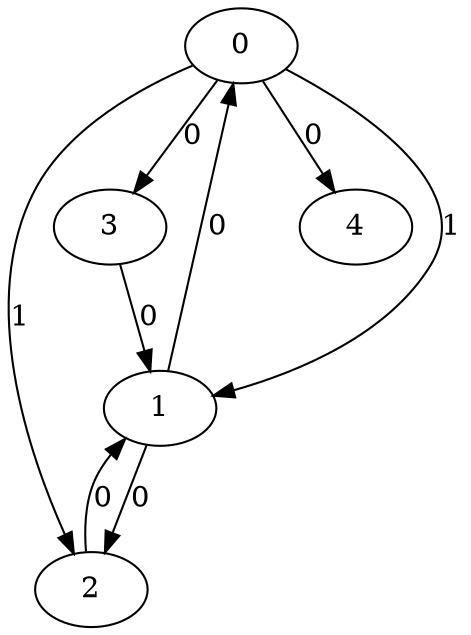 // Source:483 Canonical: -1 1 1 0 0 0 -1 0 -1 -1 -1 0 -1 -1 -1 -1 0 -1 -1 -1 -1 -1 -1 -1 -1
digraph HRA_from_483_graph_000 {
  0 -> 1 [label="1"];
  0 -> 2 [label="1"];
  0 -> 3 [label="0"];
  1 -> 0 [label="0"];
  1 -> 2 [label="0"];
  2 -> 1 [label="0"];
  3 -> 1 [label="0"];
  0 -> 4 [label="0"];
}

// Source:483 Canonical: -1 1 1 0 0 0 -1 0 -1 -1 -1 0 -1 -1 -1 -1 0 -1 -1 -1 0 -1 -1 -1 -1
digraph HRA_from_483_graph_001 {
  0 -> 1 [label="1"];
  0 -> 2 [label="1"];
  0 -> 3 [label="0"];
  1 -> 0 [label="0"];
  1 -> 2 [label="0"];
  2 -> 1 [label="0"];
  3 -> 1 [label="0"];
  0 -> 4 [label="0"];
  4 -> 0 [label="0"];
}

// Source:483 Canonical: -1 1 1 0 -1 0 -1 0 -1 0 -1 0 -1 -1 -1 -1 0 -1 -1 -1 -1 -1 -1 -1 -1
digraph HRA_from_483_graph_002 {
  0 -> 1 [label="1"];
  0 -> 2 [label="1"];
  0 -> 3 [label="0"];
  1 -> 0 [label="0"];
  1 -> 2 [label="0"];
  2 -> 1 [label="0"];
  3 -> 1 [label="0"];
  1 -> 4 [label="0"];
}

// Source:483 Canonical: -1 1 1 0 0 0 -1 0 -1 0 -1 0 -1 -1 -1 -1 0 -1 -1 -1 -1 -1 -1 -1 -1
digraph HRA_from_483_graph_003 {
  0 -> 1 [label="1"];
  0 -> 2 [label="1"];
  0 -> 3 [label="0"];
  1 -> 0 [label="0"];
  1 -> 2 [label="0"];
  2 -> 1 [label="0"];
  3 -> 1 [label="0"];
  0 -> 4 [label="0"];
  1 -> 4 [label="0"];
}

// Source:483 Canonical: -1 1 1 0 -1 0 -1 0 -1 0 -1 0 -1 -1 -1 -1 0 -1 -1 -1 0 -1 -1 -1 -1
digraph HRA_from_483_graph_004 {
  0 -> 1 [label="1"];
  0 -> 2 [label="1"];
  0 -> 3 [label="0"];
  1 -> 0 [label="0"];
  1 -> 2 [label="0"];
  2 -> 1 [label="0"];
  3 -> 1 [label="0"];
  4 -> 0 [label="0"];
  1 -> 4 [label="0"];
}

// Source:483 Canonical: -1 1 1 0 0 0 -1 0 -1 0 -1 0 -1 -1 -1 -1 0 -1 -1 -1 0 -1 -1 -1 -1
digraph HRA_from_483_graph_005 {
  0 -> 1 [label="1"];
  0 -> 2 [label="1"];
  0 -> 3 [label="0"];
  1 -> 0 [label="0"];
  1 -> 2 [label="0"];
  2 -> 1 [label="0"];
  3 -> 1 [label="0"];
  0 -> 4 [label="0"];
  4 -> 0 [label="0"];
  1 -> 4 [label="0"];
}

// Source:483 Canonical: -1 1 1 0 0 0 -1 0 -1 -1 -1 0 -1 -1 -1 -1 0 -1 -1 -1 -1 0 -1 -1 -1
digraph HRA_from_483_graph_006 {
  0 -> 1 [label="1"];
  0 -> 2 [label="1"];
  0 -> 3 [label="0"];
  1 -> 0 [label="0"];
  1 -> 2 [label="0"];
  2 -> 1 [label="0"];
  3 -> 1 [label="0"];
  0 -> 4 [label="0"];
  4 -> 1 [label="0"];
}

// Source:483 Canonical: -1 1 1 0 0 0 -1 0 -1 -1 -1 0 -1 -1 -1 -1 0 -1 -1 -1 0 0 -1 -1 -1
digraph HRA_from_483_graph_007 {
  0 -> 1 [label="1"];
  0 -> 2 [label="1"];
  0 -> 3 [label="0"];
  1 -> 0 [label="0"];
  1 -> 2 [label="0"];
  2 -> 1 [label="0"];
  3 -> 1 [label="0"];
  0 -> 4 [label="0"];
  4 -> 0 [label="0"];
  4 -> 1 [label="0"];
}

// Source:483 Canonical: -1 1 1 0 -1 0 -1 0 -1 0 -1 0 -1 -1 -1 -1 0 -1 -1 -1 -1 0 -1 -1 -1
digraph HRA_from_483_graph_008 {
  0 -> 1 [label="1"];
  0 -> 2 [label="1"];
  0 -> 3 [label="0"];
  1 -> 0 [label="0"];
  1 -> 2 [label="0"];
  2 -> 1 [label="0"];
  3 -> 1 [label="0"];
  1 -> 4 [label="0"];
  4 -> 1 [label="0"];
}

// Source:483 Canonical: -1 1 1 0 0 0 -1 0 -1 0 -1 0 -1 -1 -1 -1 0 -1 -1 -1 -1 0 -1 -1 -1
digraph HRA_from_483_graph_009 {
  0 -> 1 [label="1"];
  0 -> 2 [label="1"];
  0 -> 3 [label="0"];
  1 -> 0 [label="0"];
  1 -> 2 [label="0"];
  2 -> 1 [label="0"];
  3 -> 1 [label="0"];
  0 -> 4 [label="0"];
  1 -> 4 [label="0"];
  4 -> 1 [label="0"];
}

// Source:483 Canonical: -1 1 1 0 -1 0 -1 0 -1 0 -1 0 -1 -1 -1 -1 0 -1 -1 -1 0 0 -1 -1 -1
digraph HRA_from_483_graph_010 {
  0 -> 1 [label="1"];
  0 -> 2 [label="1"];
  0 -> 3 [label="0"];
  1 -> 0 [label="0"];
  1 -> 2 [label="0"];
  2 -> 1 [label="0"];
  3 -> 1 [label="0"];
  4 -> 0 [label="0"];
  1 -> 4 [label="0"];
  4 -> 1 [label="0"];
}

// Source:483 Canonical: -1 1 1 0 0 0 -1 0 -1 0 -1 0 -1 -1 -1 -1 0 -1 -1 -1 0 0 -1 -1 -1
digraph HRA_from_483_graph_011 {
  0 -> 1 [label="1"];
  0 -> 2 [label="1"];
  0 -> 3 [label="0"];
  1 -> 0 [label="0"];
  1 -> 2 [label="0"];
  2 -> 1 [label="0"];
  3 -> 1 [label="0"];
  0 -> 4 [label="0"];
  4 -> 0 [label="0"];
  1 -> 4 [label="0"];
  4 -> 1 [label="0"];
}

// Source:483 Canonical: -1 1 1 0 -1 0 -1 0 -1 -1 -1 0 -1 -1 0 -1 0 -1 -1 -1 -1 -1 -1 -1 -1
digraph HRA_from_483_graph_012 {
  0 -> 1 [label="1"];
  0 -> 2 [label="1"];
  0 -> 3 [label="0"];
  1 -> 0 [label="0"];
  1 -> 2 [label="0"];
  2 -> 1 [label="0"];
  3 -> 1 [label="0"];
  2 -> 4 [label="0"];
}

// Source:483 Canonical: -1 1 1 0 0 0 -1 0 -1 -1 -1 0 -1 -1 0 -1 0 -1 -1 -1 -1 -1 -1 -1 -1
digraph HRA_from_483_graph_013 {
  0 -> 1 [label="1"];
  0 -> 2 [label="1"];
  0 -> 3 [label="0"];
  1 -> 0 [label="0"];
  1 -> 2 [label="0"];
  2 -> 1 [label="0"];
  3 -> 1 [label="0"];
  0 -> 4 [label="0"];
  2 -> 4 [label="0"];
}

// Source:483 Canonical: -1 1 1 0 -1 0 -1 0 -1 -1 -1 0 -1 -1 0 -1 0 -1 -1 -1 0 -1 -1 -1 -1
digraph HRA_from_483_graph_014 {
  0 -> 1 [label="1"];
  0 -> 2 [label="1"];
  0 -> 3 [label="0"];
  1 -> 0 [label="0"];
  1 -> 2 [label="0"];
  2 -> 1 [label="0"];
  3 -> 1 [label="0"];
  4 -> 0 [label="0"];
  2 -> 4 [label="0"];
}

// Source:483 Canonical: -1 1 1 0 0 0 -1 0 -1 -1 -1 0 -1 -1 0 -1 0 -1 -1 -1 0 -1 -1 -1 -1
digraph HRA_from_483_graph_015 {
  0 -> 1 [label="1"];
  0 -> 2 [label="1"];
  0 -> 3 [label="0"];
  1 -> 0 [label="0"];
  1 -> 2 [label="0"];
  2 -> 1 [label="0"];
  3 -> 1 [label="0"];
  0 -> 4 [label="0"];
  4 -> 0 [label="0"];
  2 -> 4 [label="0"];
}

// Source:483 Canonical: -1 1 1 0 -1 0 -1 0 -1 0 -1 0 -1 -1 0 -1 0 -1 -1 -1 -1 -1 -1 -1 -1
digraph HRA_from_483_graph_016 {
  0 -> 1 [label="1"];
  0 -> 2 [label="1"];
  0 -> 3 [label="0"];
  1 -> 0 [label="0"];
  1 -> 2 [label="0"];
  2 -> 1 [label="0"];
  3 -> 1 [label="0"];
  1 -> 4 [label="0"];
  2 -> 4 [label="0"];
}

// Source:483 Canonical: -1 1 1 0 0 0 -1 0 -1 0 -1 0 -1 -1 0 -1 0 -1 -1 -1 -1 -1 -1 -1 -1
digraph HRA_from_483_graph_017 {
  0 -> 1 [label="1"];
  0 -> 2 [label="1"];
  0 -> 3 [label="0"];
  1 -> 0 [label="0"];
  1 -> 2 [label="0"];
  2 -> 1 [label="0"];
  3 -> 1 [label="0"];
  0 -> 4 [label="0"];
  1 -> 4 [label="0"];
  2 -> 4 [label="0"];
}

// Source:483 Canonical: -1 1 1 0 -1 0 -1 0 -1 0 -1 0 -1 -1 0 -1 0 -1 -1 -1 0 -1 -1 -1 -1
digraph HRA_from_483_graph_018 {
  0 -> 1 [label="1"];
  0 -> 2 [label="1"];
  0 -> 3 [label="0"];
  1 -> 0 [label="0"];
  1 -> 2 [label="0"];
  2 -> 1 [label="0"];
  3 -> 1 [label="0"];
  4 -> 0 [label="0"];
  1 -> 4 [label="0"];
  2 -> 4 [label="0"];
}

// Source:483 Canonical: -1 1 1 0 0 0 -1 0 -1 0 -1 0 -1 -1 0 -1 0 -1 -1 -1 0 -1 -1 -1 -1
digraph HRA_from_483_graph_019 {
  0 -> 1 [label="1"];
  0 -> 2 [label="1"];
  0 -> 3 [label="0"];
  1 -> 0 [label="0"];
  1 -> 2 [label="0"];
  2 -> 1 [label="0"];
  3 -> 1 [label="0"];
  0 -> 4 [label="0"];
  4 -> 0 [label="0"];
  1 -> 4 [label="0"];
  2 -> 4 [label="0"];
}

// Source:483 Canonical: -1 1 1 0 -1 0 -1 0 -1 -1 -1 0 -1 -1 0 -1 0 -1 -1 -1 -1 0 -1 -1 -1
digraph HRA_from_483_graph_020 {
  0 -> 1 [label="1"];
  0 -> 2 [label="1"];
  0 -> 3 [label="0"];
  1 -> 0 [label="0"];
  1 -> 2 [label="0"];
  2 -> 1 [label="0"];
  3 -> 1 [label="0"];
  4 -> 1 [label="0"];
  2 -> 4 [label="0"];
}

// Source:483 Canonical: -1 1 1 0 0 0 -1 0 -1 -1 -1 0 -1 -1 0 -1 0 -1 -1 -1 -1 0 -1 -1 -1
digraph HRA_from_483_graph_021 {
  0 -> 1 [label="1"];
  0 -> 2 [label="1"];
  0 -> 3 [label="0"];
  1 -> 0 [label="0"];
  1 -> 2 [label="0"];
  2 -> 1 [label="0"];
  3 -> 1 [label="0"];
  0 -> 4 [label="0"];
  4 -> 1 [label="0"];
  2 -> 4 [label="0"];
}

// Source:483 Canonical: -1 1 1 0 -1 0 -1 0 -1 -1 -1 0 -1 -1 0 -1 0 -1 -1 -1 0 0 -1 -1 -1
digraph HRA_from_483_graph_022 {
  0 -> 1 [label="1"];
  0 -> 2 [label="1"];
  0 -> 3 [label="0"];
  1 -> 0 [label="0"];
  1 -> 2 [label="0"];
  2 -> 1 [label="0"];
  3 -> 1 [label="0"];
  4 -> 0 [label="0"];
  4 -> 1 [label="0"];
  2 -> 4 [label="0"];
}

// Source:483 Canonical: -1 1 1 0 0 0 -1 0 -1 -1 -1 0 -1 -1 0 -1 0 -1 -1 -1 0 0 -1 -1 -1
digraph HRA_from_483_graph_023 {
  0 -> 1 [label="1"];
  0 -> 2 [label="1"];
  0 -> 3 [label="0"];
  1 -> 0 [label="0"];
  1 -> 2 [label="0"];
  2 -> 1 [label="0"];
  3 -> 1 [label="0"];
  0 -> 4 [label="0"];
  4 -> 0 [label="0"];
  4 -> 1 [label="0"];
  2 -> 4 [label="0"];
}

// Source:483 Canonical: -1 1 1 0 -1 0 -1 0 -1 0 -1 0 -1 -1 0 -1 0 -1 -1 -1 -1 0 -1 -1 -1
digraph HRA_from_483_graph_024 {
  0 -> 1 [label="1"];
  0 -> 2 [label="1"];
  0 -> 3 [label="0"];
  1 -> 0 [label="0"];
  1 -> 2 [label="0"];
  2 -> 1 [label="0"];
  3 -> 1 [label="0"];
  1 -> 4 [label="0"];
  4 -> 1 [label="0"];
  2 -> 4 [label="0"];
}

// Source:483 Canonical: -1 1 1 0 0 0 -1 0 -1 0 -1 0 -1 -1 0 -1 0 -1 -1 -1 -1 0 -1 -1 -1
digraph HRA_from_483_graph_025 {
  0 -> 1 [label="1"];
  0 -> 2 [label="1"];
  0 -> 3 [label="0"];
  1 -> 0 [label="0"];
  1 -> 2 [label="0"];
  2 -> 1 [label="0"];
  3 -> 1 [label="0"];
  0 -> 4 [label="0"];
  1 -> 4 [label="0"];
  4 -> 1 [label="0"];
  2 -> 4 [label="0"];
}

// Source:483 Canonical: -1 1 1 0 -1 0 -1 0 -1 0 -1 0 -1 -1 0 -1 0 -1 -1 -1 0 0 -1 -1 -1
digraph HRA_from_483_graph_026 {
  0 -> 1 [label="1"];
  0 -> 2 [label="1"];
  0 -> 3 [label="0"];
  1 -> 0 [label="0"];
  1 -> 2 [label="0"];
  2 -> 1 [label="0"];
  3 -> 1 [label="0"];
  4 -> 0 [label="0"];
  1 -> 4 [label="0"];
  4 -> 1 [label="0"];
  2 -> 4 [label="0"];
}

// Source:483 Canonical: -1 1 1 0 0 0 -1 0 -1 0 -1 0 -1 -1 0 -1 0 -1 -1 -1 0 0 -1 -1 -1
digraph HRA_from_483_graph_027 {
  0 -> 1 [label="1"];
  0 -> 2 [label="1"];
  0 -> 3 [label="0"];
  1 -> 0 [label="0"];
  1 -> 2 [label="0"];
  2 -> 1 [label="0"];
  3 -> 1 [label="0"];
  0 -> 4 [label="0"];
  4 -> 0 [label="0"];
  1 -> 4 [label="0"];
  4 -> 1 [label="0"];
  2 -> 4 [label="0"];
}

// Source:483 Canonical: -1 1 1 0 0 0 -1 0 -1 -1 -1 0 -1 -1 -1 -1 0 -1 -1 -1 -1 -1 0 -1 -1
digraph HRA_from_483_graph_028 {
  0 -> 1 [label="1"];
  0 -> 2 [label="1"];
  0 -> 3 [label="0"];
  1 -> 0 [label="0"];
  1 -> 2 [label="0"];
  2 -> 1 [label="0"];
  3 -> 1 [label="0"];
  0 -> 4 [label="0"];
  4 -> 2 [label="0"];
}

// Source:483 Canonical: -1 1 1 0 0 0 -1 0 -1 -1 -1 0 -1 -1 -1 -1 0 -1 -1 -1 0 -1 0 -1 -1
digraph HRA_from_483_graph_029 {
  0 -> 1 [label="1"];
  0 -> 2 [label="1"];
  0 -> 3 [label="0"];
  1 -> 0 [label="0"];
  1 -> 2 [label="0"];
  2 -> 1 [label="0"];
  3 -> 1 [label="0"];
  0 -> 4 [label="0"];
  4 -> 0 [label="0"];
  4 -> 2 [label="0"];
}

// Source:483 Canonical: -1 1 1 0 -1 0 -1 0 -1 0 -1 0 -1 -1 -1 -1 0 -1 -1 -1 -1 -1 0 -1 -1
digraph HRA_from_483_graph_030 {
  0 -> 1 [label="1"];
  0 -> 2 [label="1"];
  0 -> 3 [label="0"];
  1 -> 0 [label="0"];
  1 -> 2 [label="0"];
  2 -> 1 [label="0"];
  3 -> 1 [label="0"];
  1 -> 4 [label="0"];
  4 -> 2 [label="0"];
}

// Source:483 Canonical: -1 1 1 0 0 0 -1 0 -1 0 -1 0 -1 -1 -1 -1 0 -1 -1 -1 -1 -1 0 -1 -1
digraph HRA_from_483_graph_031 {
  0 -> 1 [label="1"];
  0 -> 2 [label="1"];
  0 -> 3 [label="0"];
  1 -> 0 [label="0"];
  1 -> 2 [label="0"];
  2 -> 1 [label="0"];
  3 -> 1 [label="0"];
  0 -> 4 [label="0"];
  1 -> 4 [label="0"];
  4 -> 2 [label="0"];
}

// Source:483 Canonical: -1 1 1 0 -1 0 -1 0 -1 0 -1 0 -1 -1 -1 -1 0 -1 -1 -1 0 -1 0 -1 -1
digraph HRA_from_483_graph_032 {
  0 -> 1 [label="1"];
  0 -> 2 [label="1"];
  0 -> 3 [label="0"];
  1 -> 0 [label="0"];
  1 -> 2 [label="0"];
  2 -> 1 [label="0"];
  3 -> 1 [label="0"];
  4 -> 0 [label="0"];
  1 -> 4 [label="0"];
  4 -> 2 [label="0"];
}

// Source:483 Canonical: -1 1 1 0 0 0 -1 0 -1 0 -1 0 -1 -1 -1 -1 0 -1 -1 -1 0 -1 0 -1 -1
digraph HRA_from_483_graph_033 {
  0 -> 1 [label="1"];
  0 -> 2 [label="1"];
  0 -> 3 [label="0"];
  1 -> 0 [label="0"];
  1 -> 2 [label="0"];
  2 -> 1 [label="0"];
  3 -> 1 [label="0"];
  0 -> 4 [label="0"];
  4 -> 0 [label="0"];
  1 -> 4 [label="0"];
  4 -> 2 [label="0"];
}

// Source:483 Canonical: -1 1 1 0 0 0 -1 0 -1 -1 -1 0 -1 -1 -1 -1 0 -1 -1 -1 -1 0 0 -1 -1
digraph HRA_from_483_graph_034 {
  0 -> 1 [label="1"];
  0 -> 2 [label="1"];
  0 -> 3 [label="0"];
  1 -> 0 [label="0"];
  1 -> 2 [label="0"];
  2 -> 1 [label="0"];
  3 -> 1 [label="0"];
  0 -> 4 [label="0"];
  4 -> 1 [label="0"];
  4 -> 2 [label="0"];
}

// Source:483 Canonical: -1 1 1 0 0 0 -1 0 -1 -1 -1 0 -1 -1 -1 -1 0 -1 -1 -1 0 0 0 -1 -1
digraph HRA_from_483_graph_035 {
  0 -> 1 [label="1"];
  0 -> 2 [label="1"];
  0 -> 3 [label="0"];
  1 -> 0 [label="0"];
  1 -> 2 [label="0"];
  2 -> 1 [label="0"];
  3 -> 1 [label="0"];
  0 -> 4 [label="0"];
  4 -> 0 [label="0"];
  4 -> 1 [label="0"];
  4 -> 2 [label="0"];
}

// Source:483 Canonical: -1 1 1 0 -1 0 -1 0 -1 0 -1 0 -1 -1 -1 -1 0 -1 -1 -1 -1 0 0 -1 -1
digraph HRA_from_483_graph_036 {
  0 -> 1 [label="1"];
  0 -> 2 [label="1"];
  0 -> 3 [label="0"];
  1 -> 0 [label="0"];
  1 -> 2 [label="0"];
  2 -> 1 [label="0"];
  3 -> 1 [label="0"];
  1 -> 4 [label="0"];
  4 -> 1 [label="0"];
  4 -> 2 [label="0"];
}

// Source:483 Canonical: -1 1 1 0 0 0 -1 0 -1 0 -1 0 -1 -1 -1 -1 0 -1 -1 -1 -1 0 0 -1 -1
digraph HRA_from_483_graph_037 {
  0 -> 1 [label="1"];
  0 -> 2 [label="1"];
  0 -> 3 [label="0"];
  1 -> 0 [label="0"];
  1 -> 2 [label="0"];
  2 -> 1 [label="0"];
  3 -> 1 [label="0"];
  0 -> 4 [label="0"];
  1 -> 4 [label="0"];
  4 -> 1 [label="0"];
  4 -> 2 [label="0"];
}

// Source:483 Canonical: -1 1 1 0 -1 0 -1 0 -1 0 -1 0 -1 -1 -1 -1 0 -1 -1 -1 0 0 0 -1 -1
digraph HRA_from_483_graph_038 {
  0 -> 1 [label="1"];
  0 -> 2 [label="1"];
  0 -> 3 [label="0"];
  1 -> 0 [label="0"];
  1 -> 2 [label="0"];
  2 -> 1 [label="0"];
  3 -> 1 [label="0"];
  4 -> 0 [label="0"];
  1 -> 4 [label="0"];
  4 -> 1 [label="0"];
  4 -> 2 [label="0"];
}

// Source:483 Canonical: -1 1 1 0 0 0 -1 0 -1 0 -1 0 -1 -1 -1 -1 0 -1 -1 -1 0 0 0 -1 -1
digraph HRA_from_483_graph_039 {
  0 -> 1 [label="1"];
  0 -> 2 [label="1"];
  0 -> 3 [label="0"];
  1 -> 0 [label="0"];
  1 -> 2 [label="0"];
  2 -> 1 [label="0"];
  3 -> 1 [label="0"];
  0 -> 4 [label="0"];
  4 -> 0 [label="0"];
  1 -> 4 [label="0"];
  4 -> 1 [label="0"];
  4 -> 2 [label="0"];
}

// Source:483 Canonical: -1 1 1 0 -1 0 -1 0 -1 -1 -1 0 -1 -1 0 -1 0 -1 -1 -1 -1 -1 0 -1 -1
digraph HRA_from_483_graph_040 {
  0 -> 1 [label="1"];
  0 -> 2 [label="1"];
  0 -> 3 [label="0"];
  1 -> 0 [label="0"];
  1 -> 2 [label="0"];
  2 -> 1 [label="0"];
  3 -> 1 [label="0"];
  2 -> 4 [label="0"];
  4 -> 2 [label="0"];
}

// Source:483 Canonical: -1 1 1 0 0 0 -1 0 -1 -1 -1 0 -1 -1 0 -1 0 -1 -1 -1 -1 -1 0 -1 -1
digraph HRA_from_483_graph_041 {
  0 -> 1 [label="1"];
  0 -> 2 [label="1"];
  0 -> 3 [label="0"];
  1 -> 0 [label="0"];
  1 -> 2 [label="0"];
  2 -> 1 [label="0"];
  3 -> 1 [label="0"];
  0 -> 4 [label="0"];
  2 -> 4 [label="0"];
  4 -> 2 [label="0"];
}

// Source:483 Canonical: -1 1 1 0 -1 0 -1 0 -1 -1 -1 0 -1 -1 0 -1 0 -1 -1 -1 0 -1 0 -1 -1
digraph HRA_from_483_graph_042 {
  0 -> 1 [label="1"];
  0 -> 2 [label="1"];
  0 -> 3 [label="0"];
  1 -> 0 [label="0"];
  1 -> 2 [label="0"];
  2 -> 1 [label="0"];
  3 -> 1 [label="0"];
  4 -> 0 [label="0"];
  2 -> 4 [label="0"];
  4 -> 2 [label="0"];
}

// Source:483 Canonical: -1 1 1 0 0 0 -1 0 -1 -1 -1 0 -1 -1 0 -1 0 -1 -1 -1 0 -1 0 -1 -1
digraph HRA_from_483_graph_043 {
  0 -> 1 [label="1"];
  0 -> 2 [label="1"];
  0 -> 3 [label="0"];
  1 -> 0 [label="0"];
  1 -> 2 [label="0"];
  2 -> 1 [label="0"];
  3 -> 1 [label="0"];
  0 -> 4 [label="0"];
  4 -> 0 [label="0"];
  2 -> 4 [label="0"];
  4 -> 2 [label="0"];
}

// Source:483 Canonical: -1 1 1 0 -1 0 -1 0 -1 0 -1 0 -1 -1 0 -1 0 -1 -1 -1 -1 -1 0 -1 -1
digraph HRA_from_483_graph_044 {
  0 -> 1 [label="1"];
  0 -> 2 [label="1"];
  0 -> 3 [label="0"];
  1 -> 0 [label="0"];
  1 -> 2 [label="0"];
  2 -> 1 [label="0"];
  3 -> 1 [label="0"];
  1 -> 4 [label="0"];
  2 -> 4 [label="0"];
  4 -> 2 [label="0"];
}

// Source:483 Canonical: -1 1 1 0 0 0 -1 0 -1 0 -1 0 -1 -1 0 -1 0 -1 -1 -1 -1 -1 0 -1 -1
digraph HRA_from_483_graph_045 {
  0 -> 1 [label="1"];
  0 -> 2 [label="1"];
  0 -> 3 [label="0"];
  1 -> 0 [label="0"];
  1 -> 2 [label="0"];
  2 -> 1 [label="0"];
  3 -> 1 [label="0"];
  0 -> 4 [label="0"];
  1 -> 4 [label="0"];
  2 -> 4 [label="0"];
  4 -> 2 [label="0"];
}

// Source:483 Canonical: -1 1 1 0 -1 0 -1 0 -1 0 -1 0 -1 -1 0 -1 0 -1 -1 -1 0 -1 0 -1 -1
digraph HRA_from_483_graph_046 {
  0 -> 1 [label="1"];
  0 -> 2 [label="1"];
  0 -> 3 [label="0"];
  1 -> 0 [label="0"];
  1 -> 2 [label="0"];
  2 -> 1 [label="0"];
  3 -> 1 [label="0"];
  4 -> 0 [label="0"];
  1 -> 4 [label="0"];
  2 -> 4 [label="0"];
  4 -> 2 [label="0"];
}

// Source:483 Canonical: -1 1 1 0 0 0 -1 0 -1 0 -1 0 -1 -1 0 -1 0 -1 -1 -1 0 -1 0 -1 -1
digraph HRA_from_483_graph_047 {
  0 -> 1 [label="1"];
  0 -> 2 [label="1"];
  0 -> 3 [label="0"];
  1 -> 0 [label="0"];
  1 -> 2 [label="0"];
  2 -> 1 [label="0"];
  3 -> 1 [label="0"];
  0 -> 4 [label="0"];
  4 -> 0 [label="0"];
  1 -> 4 [label="0"];
  2 -> 4 [label="0"];
  4 -> 2 [label="0"];
}

// Source:483 Canonical: -1 1 1 0 -1 0 -1 0 -1 -1 -1 0 -1 -1 0 -1 0 -1 -1 -1 -1 0 0 -1 -1
digraph HRA_from_483_graph_048 {
  0 -> 1 [label="1"];
  0 -> 2 [label="1"];
  0 -> 3 [label="0"];
  1 -> 0 [label="0"];
  1 -> 2 [label="0"];
  2 -> 1 [label="0"];
  3 -> 1 [label="0"];
  4 -> 1 [label="0"];
  2 -> 4 [label="0"];
  4 -> 2 [label="0"];
}

// Source:483 Canonical: -1 1 1 0 0 0 -1 0 -1 -1 -1 0 -1 -1 0 -1 0 -1 -1 -1 -1 0 0 -1 -1
digraph HRA_from_483_graph_049 {
  0 -> 1 [label="1"];
  0 -> 2 [label="1"];
  0 -> 3 [label="0"];
  1 -> 0 [label="0"];
  1 -> 2 [label="0"];
  2 -> 1 [label="0"];
  3 -> 1 [label="0"];
  0 -> 4 [label="0"];
  4 -> 1 [label="0"];
  2 -> 4 [label="0"];
  4 -> 2 [label="0"];
}

// Source:483 Canonical: -1 1 1 0 -1 0 -1 0 -1 -1 -1 0 -1 -1 0 -1 0 -1 -1 -1 0 0 0 -1 -1
digraph HRA_from_483_graph_050 {
  0 -> 1 [label="1"];
  0 -> 2 [label="1"];
  0 -> 3 [label="0"];
  1 -> 0 [label="0"];
  1 -> 2 [label="0"];
  2 -> 1 [label="0"];
  3 -> 1 [label="0"];
  4 -> 0 [label="0"];
  4 -> 1 [label="0"];
  2 -> 4 [label="0"];
  4 -> 2 [label="0"];
}

// Source:483 Canonical: -1 1 1 0 0 0 -1 0 -1 -1 -1 0 -1 -1 0 -1 0 -1 -1 -1 0 0 0 -1 -1
digraph HRA_from_483_graph_051 {
  0 -> 1 [label="1"];
  0 -> 2 [label="1"];
  0 -> 3 [label="0"];
  1 -> 0 [label="0"];
  1 -> 2 [label="0"];
  2 -> 1 [label="0"];
  3 -> 1 [label="0"];
  0 -> 4 [label="0"];
  4 -> 0 [label="0"];
  4 -> 1 [label="0"];
  2 -> 4 [label="0"];
  4 -> 2 [label="0"];
}

// Source:483 Canonical: -1 1 1 0 -1 0 -1 0 -1 0 -1 0 -1 -1 0 -1 0 -1 -1 -1 -1 0 0 -1 -1
digraph HRA_from_483_graph_052 {
  0 -> 1 [label="1"];
  0 -> 2 [label="1"];
  0 -> 3 [label="0"];
  1 -> 0 [label="0"];
  1 -> 2 [label="0"];
  2 -> 1 [label="0"];
  3 -> 1 [label="0"];
  1 -> 4 [label="0"];
  4 -> 1 [label="0"];
  2 -> 4 [label="0"];
  4 -> 2 [label="0"];
}

// Source:483 Canonical: -1 1 1 0 0 0 -1 0 -1 0 -1 0 -1 -1 0 -1 0 -1 -1 -1 -1 0 0 -1 -1
digraph HRA_from_483_graph_053 {
  0 -> 1 [label="1"];
  0 -> 2 [label="1"];
  0 -> 3 [label="0"];
  1 -> 0 [label="0"];
  1 -> 2 [label="0"];
  2 -> 1 [label="0"];
  3 -> 1 [label="0"];
  0 -> 4 [label="0"];
  1 -> 4 [label="0"];
  4 -> 1 [label="0"];
  2 -> 4 [label="0"];
  4 -> 2 [label="0"];
}

// Source:483 Canonical: -1 1 1 0 -1 0 -1 0 -1 0 -1 0 -1 -1 0 -1 0 -1 -1 -1 0 0 0 -1 -1
digraph HRA_from_483_graph_054 {
  0 -> 1 [label="1"];
  0 -> 2 [label="1"];
  0 -> 3 [label="0"];
  1 -> 0 [label="0"];
  1 -> 2 [label="0"];
  2 -> 1 [label="0"];
  3 -> 1 [label="0"];
  4 -> 0 [label="0"];
  1 -> 4 [label="0"];
  4 -> 1 [label="0"];
  2 -> 4 [label="0"];
  4 -> 2 [label="0"];
}

// Source:483 Canonical: -1 1 1 0 0 0 -1 0 -1 0 -1 0 -1 -1 0 -1 0 -1 -1 -1 0 0 0 -1 -1
digraph HRA_from_483_graph_055 {
  0 -> 1 [label="1"];
  0 -> 2 [label="1"];
  0 -> 3 [label="0"];
  1 -> 0 [label="0"];
  1 -> 2 [label="0"];
  2 -> 1 [label="0"];
  3 -> 1 [label="0"];
  0 -> 4 [label="0"];
  4 -> 0 [label="0"];
  1 -> 4 [label="0"];
  4 -> 1 [label="0"];
  2 -> 4 [label="0"];
  4 -> 2 [label="0"];
}

// Source:483 Canonical: -1 1 1 0 -1 0 -1 0 -1 -1 -1 0 -1 -1 -1 -1 0 -1 -1 0 -1 -1 -1 -1 -1
digraph HRA_from_483_graph_056 {
  0 -> 1 [label="1"];
  0 -> 2 [label="1"];
  0 -> 3 [label="0"];
  1 -> 0 [label="0"];
  1 -> 2 [label="0"];
  2 -> 1 [label="0"];
  3 -> 1 [label="0"];
  3 -> 4 [label="0"];
}

// Source:483 Canonical: -1 1 1 0 0 0 -1 0 -1 -1 -1 0 -1 -1 -1 -1 0 -1 -1 0 -1 -1 -1 -1 -1
digraph HRA_from_483_graph_057 {
  0 -> 1 [label="1"];
  0 -> 2 [label="1"];
  0 -> 3 [label="0"];
  1 -> 0 [label="0"];
  1 -> 2 [label="0"];
  2 -> 1 [label="0"];
  3 -> 1 [label="0"];
  0 -> 4 [label="0"];
  3 -> 4 [label="0"];
}

// Source:483 Canonical: -1 1 1 0 -1 0 -1 0 -1 -1 -1 0 -1 -1 -1 -1 0 -1 -1 0 0 -1 -1 -1 -1
digraph HRA_from_483_graph_058 {
  0 -> 1 [label="1"];
  0 -> 2 [label="1"];
  0 -> 3 [label="0"];
  1 -> 0 [label="0"];
  1 -> 2 [label="0"];
  2 -> 1 [label="0"];
  3 -> 1 [label="0"];
  4 -> 0 [label="0"];
  3 -> 4 [label="0"];
}

// Source:483 Canonical: -1 1 1 0 0 0 -1 0 -1 -1 -1 0 -1 -1 -1 -1 0 -1 -1 0 0 -1 -1 -1 -1
digraph HRA_from_483_graph_059 {
  0 -> 1 [label="1"];
  0 -> 2 [label="1"];
  0 -> 3 [label="0"];
  1 -> 0 [label="0"];
  1 -> 2 [label="0"];
  2 -> 1 [label="0"];
  3 -> 1 [label="0"];
  0 -> 4 [label="0"];
  4 -> 0 [label="0"];
  3 -> 4 [label="0"];
}

// Source:483 Canonical: -1 1 1 0 -1 0 -1 0 -1 0 -1 0 -1 -1 -1 -1 0 -1 -1 0 -1 -1 -1 -1 -1
digraph HRA_from_483_graph_060 {
  0 -> 1 [label="1"];
  0 -> 2 [label="1"];
  0 -> 3 [label="0"];
  1 -> 0 [label="0"];
  1 -> 2 [label="0"];
  2 -> 1 [label="0"];
  3 -> 1 [label="0"];
  1 -> 4 [label="0"];
  3 -> 4 [label="0"];
}

// Source:483 Canonical: -1 1 1 0 0 0 -1 0 -1 0 -1 0 -1 -1 -1 -1 0 -1 -1 0 -1 -1 -1 -1 -1
digraph HRA_from_483_graph_061 {
  0 -> 1 [label="1"];
  0 -> 2 [label="1"];
  0 -> 3 [label="0"];
  1 -> 0 [label="0"];
  1 -> 2 [label="0"];
  2 -> 1 [label="0"];
  3 -> 1 [label="0"];
  0 -> 4 [label="0"];
  1 -> 4 [label="0"];
  3 -> 4 [label="0"];
}

// Source:483 Canonical: -1 1 1 0 -1 0 -1 0 -1 0 -1 0 -1 -1 -1 -1 0 -1 -1 0 0 -1 -1 -1 -1
digraph HRA_from_483_graph_062 {
  0 -> 1 [label="1"];
  0 -> 2 [label="1"];
  0 -> 3 [label="0"];
  1 -> 0 [label="0"];
  1 -> 2 [label="0"];
  2 -> 1 [label="0"];
  3 -> 1 [label="0"];
  4 -> 0 [label="0"];
  1 -> 4 [label="0"];
  3 -> 4 [label="0"];
}

// Source:483 Canonical: -1 1 1 0 0 0 -1 0 -1 0 -1 0 -1 -1 -1 -1 0 -1 -1 0 0 -1 -1 -1 -1
digraph HRA_from_483_graph_063 {
  0 -> 1 [label="1"];
  0 -> 2 [label="1"];
  0 -> 3 [label="0"];
  1 -> 0 [label="0"];
  1 -> 2 [label="0"];
  2 -> 1 [label="0"];
  3 -> 1 [label="0"];
  0 -> 4 [label="0"];
  4 -> 0 [label="0"];
  1 -> 4 [label="0"];
  3 -> 4 [label="0"];
}

// Source:483 Canonical: -1 1 1 0 -1 0 -1 0 -1 -1 -1 0 -1 -1 -1 -1 0 -1 -1 0 -1 0 -1 -1 -1
digraph HRA_from_483_graph_064 {
  0 -> 1 [label="1"];
  0 -> 2 [label="1"];
  0 -> 3 [label="0"];
  1 -> 0 [label="0"];
  1 -> 2 [label="0"];
  2 -> 1 [label="0"];
  3 -> 1 [label="0"];
  4 -> 1 [label="0"];
  3 -> 4 [label="0"];
}

// Source:483 Canonical: -1 1 1 0 0 0 -1 0 -1 -1 -1 0 -1 -1 -1 -1 0 -1 -1 0 -1 0 -1 -1 -1
digraph HRA_from_483_graph_065 {
  0 -> 1 [label="1"];
  0 -> 2 [label="1"];
  0 -> 3 [label="0"];
  1 -> 0 [label="0"];
  1 -> 2 [label="0"];
  2 -> 1 [label="0"];
  3 -> 1 [label="0"];
  0 -> 4 [label="0"];
  4 -> 1 [label="0"];
  3 -> 4 [label="0"];
}

// Source:483 Canonical: -1 1 1 0 -1 0 -1 0 -1 -1 -1 0 -1 -1 -1 -1 0 -1 -1 0 0 0 -1 -1 -1
digraph HRA_from_483_graph_066 {
  0 -> 1 [label="1"];
  0 -> 2 [label="1"];
  0 -> 3 [label="0"];
  1 -> 0 [label="0"];
  1 -> 2 [label="0"];
  2 -> 1 [label="0"];
  3 -> 1 [label="0"];
  4 -> 0 [label="0"];
  4 -> 1 [label="0"];
  3 -> 4 [label="0"];
}

// Source:483 Canonical: -1 1 1 0 0 0 -1 0 -1 -1 -1 0 -1 -1 -1 -1 0 -1 -1 0 0 0 -1 -1 -1
digraph HRA_from_483_graph_067 {
  0 -> 1 [label="1"];
  0 -> 2 [label="1"];
  0 -> 3 [label="0"];
  1 -> 0 [label="0"];
  1 -> 2 [label="0"];
  2 -> 1 [label="0"];
  3 -> 1 [label="0"];
  0 -> 4 [label="0"];
  4 -> 0 [label="0"];
  4 -> 1 [label="0"];
  3 -> 4 [label="0"];
}

// Source:483 Canonical: -1 1 1 0 -1 0 -1 0 -1 0 -1 0 -1 -1 -1 -1 0 -1 -1 0 -1 0 -1 -1 -1
digraph HRA_from_483_graph_068 {
  0 -> 1 [label="1"];
  0 -> 2 [label="1"];
  0 -> 3 [label="0"];
  1 -> 0 [label="0"];
  1 -> 2 [label="0"];
  2 -> 1 [label="0"];
  3 -> 1 [label="0"];
  1 -> 4 [label="0"];
  4 -> 1 [label="0"];
  3 -> 4 [label="0"];
}

// Source:483 Canonical: -1 1 1 0 0 0 -1 0 -1 0 -1 0 -1 -1 -1 -1 0 -1 -1 0 -1 0 -1 -1 -1
digraph HRA_from_483_graph_069 {
  0 -> 1 [label="1"];
  0 -> 2 [label="1"];
  0 -> 3 [label="0"];
  1 -> 0 [label="0"];
  1 -> 2 [label="0"];
  2 -> 1 [label="0"];
  3 -> 1 [label="0"];
  0 -> 4 [label="0"];
  1 -> 4 [label="0"];
  4 -> 1 [label="0"];
  3 -> 4 [label="0"];
}

// Source:483 Canonical: -1 1 1 0 -1 0 -1 0 -1 0 -1 0 -1 -1 -1 -1 0 -1 -1 0 0 0 -1 -1 -1
digraph HRA_from_483_graph_070 {
  0 -> 1 [label="1"];
  0 -> 2 [label="1"];
  0 -> 3 [label="0"];
  1 -> 0 [label="0"];
  1 -> 2 [label="0"];
  2 -> 1 [label="0"];
  3 -> 1 [label="0"];
  4 -> 0 [label="0"];
  1 -> 4 [label="0"];
  4 -> 1 [label="0"];
  3 -> 4 [label="0"];
}

// Source:483 Canonical: -1 1 1 0 0 0 -1 0 -1 0 -1 0 -1 -1 -1 -1 0 -1 -1 0 0 0 -1 -1 -1
digraph HRA_from_483_graph_071 {
  0 -> 1 [label="1"];
  0 -> 2 [label="1"];
  0 -> 3 [label="0"];
  1 -> 0 [label="0"];
  1 -> 2 [label="0"];
  2 -> 1 [label="0"];
  3 -> 1 [label="0"];
  0 -> 4 [label="0"];
  4 -> 0 [label="0"];
  1 -> 4 [label="0"];
  4 -> 1 [label="0"];
  3 -> 4 [label="0"];
}

// Source:483 Canonical: -1 1 1 0 -1 0 -1 0 -1 -1 -1 0 -1 -1 0 -1 0 -1 -1 0 -1 -1 -1 -1 -1
digraph HRA_from_483_graph_072 {
  0 -> 1 [label="1"];
  0 -> 2 [label="1"];
  0 -> 3 [label="0"];
  1 -> 0 [label="0"];
  1 -> 2 [label="0"];
  2 -> 1 [label="0"];
  3 -> 1 [label="0"];
  2 -> 4 [label="0"];
  3 -> 4 [label="0"];
}

// Source:483 Canonical: -1 1 1 0 0 0 -1 0 -1 -1 -1 0 -1 -1 0 -1 0 -1 -1 0 -1 -1 -1 -1 -1
digraph HRA_from_483_graph_073 {
  0 -> 1 [label="1"];
  0 -> 2 [label="1"];
  0 -> 3 [label="0"];
  1 -> 0 [label="0"];
  1 -> 2 [label="0"];
  2 -> 1 [label="0"];
  3 -> 1 [label="0"];
  0 -> 4 [label="0"];
  2 -> 4 [label="0"];
  3 -> 4 [label="0"];
}

// Source:483 Canonical: -1 1 1 0 -1 0 -1 0 -1 -1 -1 0 -1 -1 0 -1 0 -1 -1 0 0 -1 -1 -1 -1
digraph HRA_from_483_graph_074 {
  0 -> 1 [label="1"];
  0 -> 2 [label="1"];
  0 -> 3 [label="0"];
  1 -> 0 [label="0"];
  1 -> 2 [label="0"];
  2 -> 1 [label="0"];
  3 -> 1 [label="0"];
  4 -> 0 [label="0"];
  2 -> 4 [label="0"];
  3 -> 4 [label="0"];
}

// Source:483 Canonical: -1 1 1 0 0 0 -1 0 -1 -1 -1 0 -1 -1 0 -1 0 -1 -1 0 0 -1 -1 -1 -1
digraph HRA_from_483_graph_075 {
  0 -> 1 [label="1"];
  0 -> 2 [label="1"];
  0 -> 3 [label="0"];
  1 -> 0 [label="0"];
  1 -> 2 [label="0"];
  2 -> 1 [label="0"];
  3 -> 1 [label="0"];
  0 -> 4 [label="0"];
  4 -> 0 [label="0"];
  2 -> 4 [label="0"];
  3 -> 4 [label="0"];
}

// Source:483 Canonical: -1 1 1 0 -1 0 -1 0 -1 0 -1 0 -1 -1 0 -1 0 -1 -1 0 -1 -1 -1 -1 -1
digraph HRA_from_483_graph_076 {
  0 -> 1 [label="1"];
  0 -> 2 [label="1"];
  0 -> 3 [label="0"];
  1 -> 0 [label="0"];
  1 -> 2 [label="0"];
  2 -> 1 [label="0"];
  3 -> 1 [label="0"];
  1 -> 4 [label="0"];
  2 -> 4 [label="0"];
  3 -> 4 [label="0"];
}

// Source:483 Canonical: -1 1 1 0 0 0 -1 0 -1 0 -1 0 -1 -1 0 -1 0 -1 -1 0 -1 -1 -1 -1 -1
digraph HRA_from_483_graph_077 {
  0 -> 1 [label="1"];
  0 -> 2 [label="1"];
  0 -> 3 [label="0"];
  1 -> 0 [label="0"];
  1 -> 2 [label="0"];
  2 -> 1 [label="0"];
  3 -> 1 [label="0"];
  0 -> 4 [label="0"];
  1 -> 4 [label="0"];
  2 -> 4 [label="0"];
  3 -> 4 [label="0"];
}

// Source:483 Canonical: -1 1 1 0 -1 0 -1 0 -1 0 -1 0 -1 -1 0 -1 0 -1 -1 0 0 -1 -1 -1 -1
digraph HRA_from_483_graph_078 {
  0 -> 1 [label="1"];
  0 -> 2 [label="1"];
  0 -> 3 [label="0"];
  1 -> 0 [label="0"];
  1 -> 2 [label="0"];
  2 -> 1 [label="0"];
  3 -> 1 [label="0"];
  4 -> 0 [label="0"];
  1 -> 4 [label="0"];
  2 -> 4 [label="0"];
  3 -> 4 [label="0"];
}

// Source:483 Canonical: -1 1 1 0 0 0 -1 0 -1 0 -1 0 -1 -1 0 -1 0 -1 -1 0 0 -1 -1 -1 -1
digraph HRA_from_483_graph_079 {
  0 -> 1 [label="1"];
  0 -> 2 [label="1"];
  0 -> 3 [label="0"];
  1 -> 0 [label="0"];
  1 -> 2 [label="0"];
  2 -> 1 [label="0"];
  3 -> 1 [label="0"];
  0 -> 4 [label="0"];
  4 -> 0 [label="0"];
  1 -> 4 [label="0"];
  2 -> 4 [label="0"];
  3 -> 4 [label="0"];
}

// Source:483 Canonical: -1 1 1 0 -1 0 -1 0 -1 -1 -1 0 -1 -1 0 -1 0 -1 -1 0 -1 0 -1 -1 -1
digraph HRA_from_483_graph_080 {
  0 -> 1 [label="1"];
  0 -> 2 [label="1"];
  0 -> 3 [label="0"];
  1 -> 0 [label="0"];
  1 -> 2 [label="0"];
  2 -> 1 [label="0"];
  3 -> 1 [label="0"];
  4 -> 1 [label="0"];
  2 -> 4 [label="0"];
  3 -> 4 [label="0"];
}

// Source:483 Canonical: -1 1 1 0 0 0 -1 0 -1 -1 -1 0 -1 -1 0 -1 0 -1 -1 0 -1 0 -1 -1 -1
digraph HRA_from_483_graph_081 {
  0 -> 1 [label="1"];
  0 -> 2 [label="1"];
  0 -> 3 [label="0"];
  1 -> 0 [label="0"];
  1 -> 2 [label="0"];
  2 -> 1 [label="0"];
  3 -> 1 [label="0"];
  0 -> 4 [label="0"];
  4 -> 1 [label="0"];
  2 -> 4 [label="0"];
  3 -> 4 [label="0"];
}

// Source:483 Canonical: -1 1 1 0 -1 0 -1 0 -1 -1 -1 0 -1 -1 0 -1 0 -1 -1 0 0 0 -1 -1 -1
digraph HRA_from_483_graph_082 {
  0 -> 1 [label="1"];
  0 -> 2 [label="1"];
  0 -> 3 [label="0"];
  1 -> 0 [label="0"];
  1 -> 2 [label="0"];
  2 -> 1 [label="0"];
  3 -> 1 [label="0"];
  4 -> 0 [label="0"];
  4 -> 1 [label="0"];
  2 -> 4 [label="0"];
  3 -> 4 [label="0"];
}

// Source:483 Canonical: -1 1 1 0 0 0 -1 0 -1 -1 -1 0 -1 -1 0 -1 0 -1 -1 0 0 0 -1 -1 -1
digraph HRA_from_483_graph_083 {
  0 -> 1 [label="1"];
  0 -> 2 [label="1"];
  0 -> 3 [label="0"];
  1 -> 0 [label="0"];
  1 -> 2 [label="0"];
  2 -> 1 [label="0"];
  3 -> 1 [label="0"];
  0 -> 4 [label="0"];
  4 -> 0 [label="0"];
  4 -> 1 [label="0"];
  2 -> 4 [label="0"];
  3 -> 4 [label="0"];
}

// Source:483 Canonical: -1 1 1 0 -1 0 -1 0 -1 0 -1 0 -1 -1 0 -1 0 -1 -1 0 -1 0 -1 -1 -1
digraph HRA_from_483_graph_084 {
  0 -> 1 [label="1"];
  0 -> 2 [label="1"];
  0 -> 3 [label="0"];
  1 -> 0 [label="0"];
  1 -> 2 [label="0"];
  2 -> 1 [label="0"];
  3 -> 1 [label="0"];
  1 -> 4 [label="0"];
  4 -> 1 [label="0"];
  2 -> 4 [label="0"];
  3 -> 4 [label="0"];
}

// Source:483 Canonical: -1 1 1 0 0 0 -1 0 -1 0 -1 0 -1 -1 0 -1 0 -1 -1 0 -1 0 -1 -1 -1
digraph HRA_from_483_graph_085 {
  0 -> 1 [label="1"];
  0 -> 2 [label="1"];
  0 -> 3 [label="0"];
  1 -> 0 [label="0"];
  1 -> 2 [label="0"];
  2 -> 1 [label="0"];
  3 -> 1 [label="0"];
  0 -> 4 [label="0"];
  1 -> 4 [label="0"];
  4 -> 1 [label="0"];
  2 -> 4 [label="0"];
  3 -> 4 [label="0"];
}

// Source:483 Canonical: -1 1 1 0 -1 0 -1 0 -1 0 -1 0 -1 -1 0 -1 0 -1 -1 0 0 0 -1 -1 -1
digraph HRA_from_483_graph_086 {
  0 -> 1 [label="1"];
  0 -> 2 [label="1"];
  0 -> 3 [label="0"];
  1 -> 0 [label="0"];
  1 -> 2 [label="0"];
  2 -> 1 [label="0"];
  3 -> 1 [label="0"];
  4 -> 0 [label="0"];
  1 -> 4 [label="0"];
  4 -> 1 [label="0"];
  2 -> 4 [label="0"];
  3 -> 4 [label="0"];
}

// Source:483 Canonical: -1 1 1 0 0 0 -1 0 -1 0 -1 0 -1 -1 0 -1 0 -1 -1 0 0 0 -1 -1 -1
digraph HRA_from_483_graph_087 {
  0 -> 1 [label="1"];
  0 -> 2 [label="1"];
  0 -> 3 [label="0"];
  1 -> 0 [label="0"];
  1 -> 2 [label="0"];
  2 -> 1 [label="0"];
  3 -> 1 [label="0"];
  0 -> 4 [label="0"];
  4 -> 0 [label="0"];
  1 -> 4 [label="0"];
  4 -> 1 [label="0"];
  2 -> 4 [label="0"];
  3 -> 4 [label="0"];
}

// Source:483 Canonical: -1 1 1 0 -1 0 -1 0 -1 -1 -1 0 -1 -1 -1 -1 0 -1 -1 0 -1 -1 0 -1 -1
digraph HRA_from_483_graph_088 {
  0 -> 1 [label="1"];
  0 -> 2 [label="1"];
  0 -> 3 [label="0"];
  1 -> 0 [label="0"];
  1 -> 2 [label="0"];
  2 -> 1 [label="0"];
  3 -> 1 [label="0"];
  4 -> 2 [label="0"];
  3 -> 4 [label="0"];
}

// Source:483 Canonical: -1 1 1 0 0 0 -1 0 -1 -1 -1 0 -1 -1 -1 -1 0 -1 -1 0 -1 -1 0 -1 -1
digraph HRA_from_483_graph_089 {
  0 -> 1 [label="1"];
  0 -> 2 [label="1"];
  0 -> 3 [label="0"];
  1 -> 0 [label="0"];
  1 -> 2 [label="0"];
  2 -> 1 [label="0"];
  3 -> 1 [label="0"];
  0 -> 4 [label="0"];
  4 -> 2 [label="0"];
  3 -> 4 [label="0"];
}

// Source:483 Canonical: -1 1 1 0 -1 0 -1 0 -1 -1 -1 0 -1 -1 -1 -1 0 -1 -1 0 0 -1 0 -1 -1
digraph HRA_from_483_graph_090 {
  0 -> 1 [label="1"];
  0 -> 2 [label="1"];
  0 -> 3 [label="0"];
  1 -> 0 [label="0"];
  1 -> 2 [label="0"];
  2 -> 1 [label="0"];
  3 -> 1 [label="0"];
  4 -> 0 [label="0"];
  4 -> 2 [label="0"];
  3 -> 4 [label="0"];
}

// Source:483 Canonical: -1 1 1 0 0 0 -1 0 -1 -1 -1 0 -1 -1 -1 -1 0 -1 -1 0 0 -1 0 -1 -1
digraph HRA_from_483_graph_091 {
  0 -> 1 [label="1"];
  0 -> 2 [label="1"];
  0 -> 3 [label="0"];
  1 -> 0 [label="0"];
  1 -> 2 [label="0"];
  2 -> 1 [label="0"];
  3 -> 1 [label="0"];
  0 -> 4 [label="0"];
  4 -> 0 [label="0"];
  4 -> 2 [label="0"];
  3 -> 4 [label="0"];
}

// Source:483 Canonical: -1 1 1 0 -1 0 -1 0 -1 0 -1 0 -1 -1 -1 -1 0 -1 -1 0 -1 -1 0 -1 -1
digraph HRA_from_483_graph_092 {
  0 -> 1 [label="1"];
  0 -> 2 [label="1"];
  0 -> 3 [label="0"];
  1 -> 0 [label="0"];
  1 -> 2 [label="0"];
  2 -> 1 [label="0"];
  3 -> 1 [label="0"];
  1 -> 4 [label="0"];
  4 -> 2 [label="0"];
  3 -> 4 [label="0"];
}

// Source:483 Canonical: -1 1 1 0 0 0 -1 0 -1 0 -1 0 -1 -1 -1 -1 0 -1 -1 0 -1 -1 0 -1 -1
digraph HRA_from_483_graph_093 {
  0 -> 1 [label="1"];
  0 -> 2 [label="1"];
  0 -> 3 [label="0"];
  1 -> 0 [label="0"];
  1 -> 2 [label="0"];
  2 -> 1 [label="0"];
  3 -> 1 [label="0"];
  0 -> 4 [label="0"];
  1 -> 4 [label="0"];
  4 -> 2 [label="0"];
  3 -> 4 [label="0"];
}

// Source:483 Canonical: -1 1 1 0 -1 0 -1 0 -1 0 -1 0 -1 -1 -1 -1 0 -1 -1 0 0 -1 0 -1 -1
digraph HRA_from_483_graph_094 {
  0 -> 1 [label="1"];
  0 -> 2 [label="1"];
  0 -> 3 [label="0"];
  1 -> 0 [label="0"];
  1 -> 2 [label="0"];
  2 -> 1 [label="0"];
  3 -> 1 [label="0"];
  4 -> 0 [label="0"];
  1 -> 4 [label="0"];
  4 -> 2 [label="0"];
  3 -> 4 [label="0"];
}

// Source:483 Canonical: -1 1 1 0 0 0 -1 0 -1 0 -1 0 -1 -1 -1 -1 0 -1 -1 0 0 -1 0 -1 -1
digraph HRA_from_483_graph_095 {
  0 -> 1 [label="1"];
  0 -> 2 [label="1"];
  0 -> 3 [label="0"];
  1 -> 0 [label="0"];
  1 -> 2 [label="0"];
  2 -> 1 [label="0"];
  3 -> 1 [label="0"];
  0 -> 4 [label="0"];
  4 -> 0 [label="0"];
  1 -> 4 [label="0"];
  4 -> 2 [label="0"];
  3 -> 4 [label="0"];
}

// Source:483 Canonical: -1 1 1 0 -1 0 -1 0 -1 -1 -1 0 -1 -1 -1 -1 0 -1 -1 0 -1 0 0 -1 -1
digraph HRA_from_483_graph_096 {
  0 -> 1 [label="1"];
  0 -> 2 [label="1"];
  0 -> 3 [label="0"];
  1 -> 0 [label="0"];
  1 -> 2 [label="0"];
  2 -> 1 [label="0"];
  3 -> 1 [label="0"];
  4 -> 1 [label="0"];
  4 -> 2 [label="0"];
  3 -> 4 [label="0"];
}

// Source:483 Canonical: -1 1 1 0 0 0 -1 0 -1 -1 -1 0 -1 -1 -1 -1 0 -1 -1 0 -1 0 0 -1 -1
digraph HRA_from_483_graph_097 {
  0 -> 1 [label="1"];
  0 -> 2 [label="1"];
  0 -> 3 [label="0"];
  1 -> 0 [label="0"];
  1 -> 2 [label="0"];
  2 -> 1 [label="0"];
  3 -> 1 [label="0"];
  0 -> 4 [label="0"];
  4 -> 1 [label="0"];
  4 -> 2 [label="0"];
  3 -> 4 [label="0"];
}

// Source:483 Canonical: -1 1 1 0 -1 0 -1 0 -1 -1 -1 0 -1 -1 -1 -1 0 -1 -1 0 0 0 0 -1 -1
digraph HRA_from_483_graph_098 {
  0 -> 1 [label="1"];
  0 -> 2 [label="1"];
  0 -> 3 [label="0"];
  1 -> 0 [label="0"];
  1 -> 2 [label="0"];
  2 -> 1 [label="0"];
  3 -> 1 [label="0"];
  4 -> 0 [label="0"];
  4 -> 1 [label="0"];
  4 -> 2 [label="0"];
  3 -> 4 [label="0"];
}

// Source:483 Canonical: -1 1 1 0 0 0 -1 0 -1 -1 -1 0 -1 -1 -1 -1 0 -1 -1 0 0 0 0 -1 -1
digraph HRA_from_483_graph_099 {
  0 -> 1 [label="1"];
  0 -> 2 [label="1"];
  0 -> 3 [label="0"];
  1 -> 0 [label="0"];
  1 -> 2 [label="0"];
  2 -> 1 [label="0"];
  3 -> 1 [label="0"];
  0 -> 4 [label="0"];
  4 -> 0 [label="0"];
  4 -> 1 [label="0"];
  4 -> 2 [label="0"];
  3 -> 4 [label="0"];
}

// Source:483 Canonical: -1 1 1 0 -1 0 -1 0 -1 0 -1 0 -1 -1 -1 -1 0 -1 -1 0 -1 0 0 -1 -1
digraph HRA_from_483_graph_100 {
  0 -> 1 [label="1"];
  0 -> 2 [label="1"];
  0 -> 3 [label="0"];
  1 -> 0 [label="0"];
  1 -> 2 [label="0"];
  2 -> 1 [label="0"];
  3 -> 1 [label="0"];
  1 -> 4 [label="0"];
  4 -> 1 [label="0"];
  4 -> 2 [label="0"];
  3 -> 4 [label="0"];
}

// Source:483 Canonical: -1 1 1 0 0 0 -1 0 -1 0 -1 0 -1 -1 -1 -1 0 -1 -1 0 -1 0 0 -1 -1
digraph HRA_from_483_graph_101 {
  0 -> 1 [label="1"];
  0 -> 2 [label="1"];
  0 -> 3 [label="0"];
  1 -> 0 [label="0"];
  1 -> 2 [label="0"];
  2 -> 1 [label="0"];
  3 -> 1 [label="0"];
  0 -> 4 [label="0"];
  1 -> 4 [label="0"];
  4 -> 1 [label="0"];
  4 -> 2 [label="0"];
  3 -> 4 [label="0"];
}

// Source:483 Canonical: -1 1 1 0 -1 0 -1 0 -1 0 -1 0 -1 -1 -1 -1 0 -1 -1 0 0 0 0 -1 -1
digraph HRA_from_483_graph_102 {
  0 -> 1 [label="1"];
  0 -> 2 [label="1"];
  0 -> 3 [label="0"];
  1 -> 0 [label="0"];
  1 -> 2 [label="0"];
  2 -> 1 [label="0"];
  3 -> 1 [label="0"];
  4 -> 0 [label="0"];
  1 -> 4 [label="0"];
  4 -> 1 [label="0"];
  4 -> 2 [label="0"];
  3 -> 4 [label="0"];
}

// Source:483 Canonical: -1 1 1 0 0 0 -1 0 -1 0 -1 0 -1 -1 -1 -1 0 -1 -1 0 0 0 0 -1 -1
digraph HRA_from_483_graph_103 {
  0 -> 1 [label="1"];
  0 -> 2 [label="1"];
  0 -> 3 [label="0"];
  1 -> 0 [label="0"];
  1 -> 2 [label="0"];
  2 -> 1 [label="0"];
  3 -> 1 [label="0"];
  0 -> 4 [label="0"];
  4 -> 0 [label="0"];
  1 -> 4 [label="0"];
  4 -> 1 [label="0"];
  4 -> 2 [label="0"];
  3 -> 4 [label="0"];
}

// Source:483 Canonical: -1 1 1 0 -1 0 -1 0 -1 -1 -1 0 -1 -1 0 -1 0 -1 -1 0 -1 -1 0 -1 -1
digraph HRA_from_483_graph_104 {
  0 -> 1 [label="1"];
  0 -> 2 [label="1"];
  0 -> 3 [label="0"];
  1 -> 0 [label="0"];
  1 -> 2 [label="0"];
  2 -> 1 [label="0"];
  3 -> 1 [label="0"];
  2 -> 4 [label="0"];
  4 -> 2 [label="0"];
  3 -> 4 [label="0"];
}

// Source:483 Canonical: -1 1 1 0 0 0 -1 0 -1 -1 -1 0 -1 -1 0 -1 0 -1 -1 0 -1 -1 0 -1 -1
digraph HRA_from_483_graph_105 {
  0 -> 1 [label="1"];
  0 -> 2 [label="1"];
  0 -> 3 [label="0"];
  1 -> 0 [label="0"];
  1 -> 2 [label="0"];
  2 -> 1 [label="0"];
  3 -> 1 [label="0"];
  0 -> 4 [label="0"];
  2 -> 4 [label="0"];
  4 -> 2 [label="0"];
  3 -> 4 [label="0"];
}

// Source:483 Canonical: -1 1 1 0 -1 0 -1 0 -1 -1 -1 0 -1 -1 0 -1 0 -1 -1 0 0 -1 0 -1 -1
digraph HRA_from_483_graph_106 {
  0 -> 1 [label="1"];
  0 -> 2 [label="1"];
  0 -> 3 [label="0"];
  1 -> 0 [label="0"];
  1 -> 2 [label="0"];
  2 -> 1 [label="0"];
  3 -> 1 [label="0"];
  4 -> 0 [label="0"];
  2 -> 4 [label="0"];
  4 -> 2 [label="0"];
  3 -> 4 [label="0"];
}

// Source:483 Canonical: -1 1 1 0 0 0 -1 0 -1 -1 -1 0 -1 -1 0 -1 0 -1 -1 0 0 -1 0 -1 -1
digraph HRA_from_483_graph_107 {
  0 -> 1 [label="1"];
  0 -> 2 [label="1"];
  0 -> 3 [label="0"];
  1 -> 0 [label="0"];
  1 -> 2 [label="0"];
  2 -> 1 [label="0"];
  3 -> 1 [label="0"];
  0 -> 4 [label="0"];
  4 -> 0 [label="0"];
  2 -> 4 [label="0"];
  4 -> 2 [label="0"];
  3 -> 4 [label="0"];
}

// Source:483 Canonical: -1 1 1 0 -1 0 -1 0 -1 0 -1 0 -1 -1 0 -1 0 -1 -1 0 -1 -1 0 -1 -1
digraph HRA_from_483_graph_108 {
  0 -> 1 [label="1"];
  0 -> 2 [label="1"];
  0 -> 3 [label="0"];
  1 -> 0 [label="0"];
  1 -> 2 [label="0"];
  2 -> 1 [label="0"];
  3 -> 1 [label="0"];
  1 -> 4 [label="0"];
  2 -> 4 [label="0"];
  4 -> 2 [label="0"];
  3 -> 4 [label="0"];
}

// Source:483 Canonical: -1 1 1 0 0 0 -1 0 -1 0 -1 0 -1 -1 0 -1 0 -1 -1 0 -1 -1 0 -1 -1
digraph HRA_from_483_graph_109 {
  0 -> 1 [label="1"];
  0 -> 2 [label="1"];
  0 -> 3 [label="0"];
  1 -> 0 [label="0"];
  1 -> 2 [label="0"];
  2 -> 1 [label="0"];
  3 -> 1 [label="0"];
  0 -> 4 [label="0"];
  1 -> 4 [label="0"];
  2 -> 4 [label="0"];
  4 -> 2 [label="0"];
  3 -> 4 [label="0"];
}

// Source:483 Canonical: -1 1 1 0 -1 0 -1 0 -1 0 -1 0 -1 -1 0 -1 0 -1 -1 0 0 -1 0 -1 -1
digraph HRA_from_483_graph_110 {
  0 -> 1 [label="1"];
  0 -> 2 [label="1"];
  0 -> 3 [label="0"];
  1 -> 0 [label="0"];
  1 -> 2 [label="0"];
  2 -> 1 [label="0"];
  3 -> 1 [label="0"];
  4 -> 0 [label="0"];
  1 -> 4 [label="0"];
  2 -> 4 [label="0"];
  4 -> 2 [label="0"];
  3 -> 4 [label="0"];
}

// Source:483 Canonical: -1 1 1 0 0 0 -1 0 -1 0 -1 0 -1 -1 0 -1 0 -1 -1 0 0 -1 0 -1 -1
digraph HRA_from_483_graph_111 {
  0 -> 1 [label="1"];
  0 -> 2 [label="1"];
  0 -> 3 [label="0"];
  1 -> 0 [label="0"];
  1 -> 2 [label="0"];
  2 -> 1 [label="0"];
  3 -> 1 [label="0"];
  0 -> 4 [label="0"];
  4 -> 0 [label="0"];
  1 -> 4 [label="0"];
  2 -> 4 [label="0"];
  4 -> 2 [label="0"];
  3 -> 4 [label="0"];
}

// Source:483 Canonical: -1 1 1 0 -1 0 -1 0 -1 -1 -1 0 -1 -1 0 -1 0 -1 -1 0 -1 0 0 -1 -1
digraph HRA_from_483_graph_112 {
  0 -> 1 [label="1"];
  0 -> 2 [label="1"];
  0 -> 3 [label="0"];
  1 -> 0 [label="0"];
  1 -> 2 [label="0"];
  2 -> 1 [label="0"];
  3 -> 1 [label="0"];
  4 -> 1 [label="0"];
  2 -> 4 [label="0"];
  4 -> 2 [label="0"];
  3 -> 4 [label="0"];
}

// Source:483 Canonical: -1 1 1 0 0 0 -1 0 -1 -1 -1 0 -1 -1 0 -1 0 -1 -1 0 -1 0 0 -1 -1
digraph HRA_from_483_graph_113 {
  0 -> 1 [label="1"];
  0 -> 2 [label="1"];
  0 -> 3 [label="0"];
  1 -> 0 [label="0"];
  1 -> 2 [label="0"];
  2 -> 1 [label="0"];
  3 -> 1 [label="0"];
  0 -> 4 [label="0"];
  4 -> 1 [label="0"];
  2 -> 4 [label="0"];
  4 -> 2 [label="0"];
  3 -> 4 [label="0"];
}

// Source:483 Canonical: -1 1 1 0 -1 0 -1 0 -1 -1 -1 0 -1 -1 0 -1 0 -1 -1 0 0 0 0 -1 -1
digraph HRA_from_483_graph_114 {
  0 -> 1 [label="1"];
  0 -> 2 [label="1"];
  0 -> 3 [label="0"];
  1 -> 0 [label="0"];
  1 -> 2 [label="0"];
  2 -> 1 [label="0"];
  3 -> 1 [label="0"];
  4 -> 0 [label="0"];
  4 -> 1 [label="0"];
  2 -> 4 [label="0"];
  4 -> 2 [label="0"];
  3 -> 4 [label="0"];
}

// Source:483 Canonical: -1 1 1 0 0 0 -1 0 -1 -1 -1 0 -1 -1 0 -1 0 -1 -1 0 0 0 0 -1 -1
digraph HRA_from_483_graph_115 {
  0 -> 1 [label="1"];
  0 -> 2 [label="1"];
  0 -> 3 [label="0"];
  1 -> 0 [label="0"];
  1 -> 2 [label="0"];
  2 -> 1 [label="0"];
  3 -> 1 [label="0"];
  0 -> 4 [label="0"];
  4 -> 0 [label="0"];
  4 -> 1 [label="0"];
  2 -> 4 [label="0"];
  4 -> 2 [label="0"];
  3 -> 4 [label="0"];
}

// Source:483 Canonical: -1 1 1 0 -1 0 -1 0 -1 0 -1 0 -1 -1 0 -1 0 -1 -1 0 -1 0 0 -1 -1
digraph HRA_from_483_graph_116 {
  0 -> 1 [label="1"];
  0 -> 2 [label="1"];
  0 -> 3 [label="0"];
  1 -> 0 [label="0"];
  1 -> 2 [label="0"];
  2 -> 1 [label="0"];
  3 -> 1 [label="0"];
  1 -> 4 [label="0"];
  4 -> 1 [label="0"];
  2 -> 4 [label="0"];
  4 -> 2 [label="0"];
  3 -> 4 [label="0"];
}

// Source:483 Canonical: -1 1 1 0 0 0 -1 0 -1 0 -1 0 -1 -1 0 -1 0 -1 -1 0 -1 0 0 -1 -1
digraph HRA_from_483_graph_117 {
  0 -> 1 [label="1"];
  0 -> 2 [label="1"];
  0 -> 3 [label="0"];
  1 -> 0 [label="0"];
  1 -> 2 [label="0"];
  2 -> 1 [label="0"];
  3 -> 1 [label="0"];
  0 -> 4 [label="0"];
  1 -> 4 [label="0"];
  4 -> 1 [label="0"];
  2 -> 4 [label="0"];
  4 -> 2 [label="0"];
  3 -> 4 [label="0"];
}

// Source:483 Canonical: -1 1 1 0 -1 0 -1 0 -1 0 -1 0 -1 -1 0 -1 0 -1 -1 0 0 0 0 -1 -1
digraph HRA_from_483_graph_118 {
  0 -> 1 [label="1"];
  0 -> 2 [label="1"];
  0 -> 3 [label="0"];
  1 -> 0 [label="0"];
  1 -> 2 [label="0"];
  2 -> 1 [label="0"];
  3 -> 1 [label="0"];
  4 -> 0 [label="0"];
  1 -> 4 [label="0"];
  4 -> 1 [label="0"];
  2 -> 4 [label="0"];
  4 -> 2 [label="0"];
  3 -> 4 [label="0"];
}

// Source:483 Canonical: -1 1 1 0 0 0 -1 0 -1 0 -1 0 -1 -1 0 -1 0 -1 -1 0 0 0 0 -1 -1
digraph HRA_from_483_graph_119 {
  0 -> 1 [label="1"];
  0 -> 2 [label="1"];
  0 -> 3 [label="0"];
  1 -> 0 [label="0"];
  1 -> 2 [label="0"];
  2 -> 1 [label="0"];
  3 -> 1 [label="0"];
  0 -> 4 [label="0"];
  4 -> 0 [label="0"];
  1 -> 4 [label="0"];
  4 -> 1 [label="0"];
  2 -> 4 [label="0"];
  4 -> 2 [label="0"];
  3 -> 4 [label="0"];
}

// Source:483 Canonical: -1 1 1 0 0 0 -1 0 -1 -1 -1 0 -1 -1 -1 -1 0 -1 -1 -1 -1 -1 -1 0 -1
digraph HRA_from_483_graph_120 {
  0 -> 1 [label="1"];
  0 -> 2 [label="1"];
  0 -> 3 [label="0"];
  1 -> 0 [label="0"];
  1 -> 2 [label="0"];
  2 -> 1 [label="0"];
  3 -> 1 [label="0"];
  0 -> 4 [label="0"];
  4 -> 3 [label="0"];
}

// Source:483 Canonical: -1 1 1 0 0 0 -1 0 -1 -1 -1 0 -1 -1 -1 -1 0 -1 -1 -1 0 -1 -1 0 -1
digraph HRA_from_483_graph_121 {
  0 -> 1 [label="1"];
  0 -> 2 [label="1"];
  0 -> 3 [label="0"];
  1 -> 0 [label="0"];
  1 -> 2 [label="0"];
  2 -> 1 [label="0"];
  3 -> 1 [label="0"];
  0 -> 4 [label="0"];
  4 -> 0 [label="0"];
  4 -> 3 [label="0"];
}

// Source:483 Canonical: -1 1 1 0 -1 0 -1 0 -1 0 -1 0 -1 -1 -1 -1 0 -1 -1 -1 -1 -1 -1 0 -1
digraph HRA_from_483_graph_122 {
  0 -> 1 [label="1"];
  0 -> 2 [label="1"];
  0 -> 3 [label="0"];
  1 -> 0 [label="0"];
  1 -> 2 [label="0"];
  2 -> 1 [label="0"];
  3 -> 1 [label="0"];
  1 -> 4 [label="0"];
  4 -> 3 [label="0"];
}

// Source:483 Canonical: -1 1 1 0 0 0 -1 0 -1 0 -1 0 -1 -1 -1 -1 0 -1 -1 -1 -1 -1 -1 0 -1
digraph HRA_from_483_graph_123 {
  0 -> 1 [label="1"];
  0 -> 2 [label="1"];
  0 -> 3 [label="0"];
  1 -> 0 [label="0"];
  1 -> 2 [label="0"];
  2 -> 1 [label="0"];
  3 -> 1 [label="0"];
  0 -> 4 [label="0"];
  1 -> 4 [label="0"];
  4 -> 3 [label="0"];
}

// Source:483 Canonical: -1 1 1 0 -1 0 -1 0 -1 0 -1 0 -1 -1 -1 -1 0 -1 -1 -1 0 -1 -1 0 -1
digraph HRA_from_483_graph_124 {
  0 -> 1 [label="1"];
  0 -> 2 [label="1"];
  0 -> 3 [label="0"];
  1 -> 0 [label="0"];
  1 -> 2 [label="0"];
  2 -> 1 [label="0"];
  3 -> 1 [label="0"];
  4 -> 0 [label="0"];
  1 -> 4 [label="0"];
  4 -> 3 [label="0"];
}

// Source:483 Canonical: -1 1 1 0 0 0 -1 0 -1 0 -1 0 -1 -1 -1 -1 0 -1 -1 -1 0 -1 -1 0 -1
digraph HRA_from_483_graph_125 {
  0 -> 1 [label="1"];
  0 -> 2 [label="1"];
  0 -> 3 [label="0"];
  1 -> 0 [label="0"];
  1 -> 2 [label="0"];
  2 -> 1 [label="0"];
  3 -> 1 [label="0"];
  0 -> 4 [label="0"];
  4 -> 0 [label="0"];
  1 -> 4 [label="0"];
  4 -> 3 [label="0"];
}

// Source:483 Canonical: -1 1 1 0 0 0 -1 0 -1 -1 -1 0 -1 -1 -1 -1 0 -1 -1 -1 -1 0 -1 0 -1
digraph HRA_from_483_graph_126 {
  0 -> 1 [label="1"];
  0 -> 2 [label="1"];
  0 -> 3 [label="0"];
  1 -> 0 [label="0"];
  1 -> 2 [label="0"];
  2 -> 1 [label="0"];
  3 -> 1 [label="0"];
  0 -> 4 [label="0"];
  4 -> 1 [label="0"];
  4 -> 3 [label="0"];
}

// Source:483 Canonical: -1 1 1 0 0 0 -1 0 -1 -1 -1 0 -1 -1 -1 -1 0 -1 -1 -1 0 0 -1 0 -1
digraph HRA_from_483_graph_127 {
  0 -> 1 [label="1"];
  0 -> 2 [label="1"];
  0 -> 3 [label="0"];
  1 -> 0 [label="0"];
  1 -> 2 [label="0"];
  2 -> 1 [label="0"];
  3 -> 1 [label="0"];
  0 -> 4 [label="0"];
  4 -> 0 [label="0"];
  4 -> 1 [label="0"];
  4 -> 3 [label="0"];
}

// Source:483 Canonical: -1 1 1 0 -1 0 -1 0 -1 0 -1 0 -1 -1 -1 -1 0 -1 -1 -1 -1 0 -1 0 -1
digraph HRA_from_483_graph_128 {
  0 -> 1 [label="1"];
  0 -> 2 [label="1"];
  0 -> 3 [label="0"];
  1 -> 0 [label="0"];
  1 -> 2 [label="0"];
  2 -> 1 [label="0"];
  3 -> 1 [label="0"];
  1 -> 4 [label="0"];
  4 -> 1 [label="0"];
  4 -> 3 [label="0"];
}

// Source:483 Canonical: -1 1 1 0 0 0 -1 0 -1 0 -1 0 -1 -1 -1 -1 0 -1 -1 -1 -1 0 -1 0 -1
digraph HRA_from_483_graph_129 {
  0 -> 1 [label="1"];
  0 -> 2 [label="1"];
  0 -> 3 [label="0"];
  1 -> 0 [label="0"];
  1 -> 2 [label="0"];
  2 -> 1 [label="0"];
  3 -> 1 [label="0"];
  0 -> 4 [label="0"];
  1 -> 4 [label="0"];
  4 -> 1 [label="0"];
  4 -> 3 [label="0"];
}

// Source:483 Canonical: -1 1 1 0 -1 0 -1 0 -1 0 -1 0 -1 -1 -1 -1 0 -1 -1 -1 0 0 -1 0 -1
digraph HRA_from_483_graph_130 {
  0 -> 1 [label="1"];
  0 -> 2 [label="1"];
  0 -> 3 [label="0"];
  1 -> 0 [label="0"];
  1 -> 2 [label="0"];
  2 -> 1 [label="0"];
  3 -> 1 [label="0"];
  4 -> 0 [label="0"];
  1 -> 4 [label="0"];
  4 -> 1 [label="0"];
  4 -> 3 [label="0"];
}

// Source:483 Canonical: -1 1 1 0 0 0 -1 0 -1 0 -1 0 -1 -1 -1 -1 0 -1 -1 -1 0 0 -1 0 -1
digraph HRA_from_483_graph_131 {
  0 -> 1 [label="1"];
  0 -> 2 [label="1"];
  0 -> 3 [label="0"];
  1 -> 0 [label="0"];
  1 -> 2 [label="0"];
  2 -> 1 [label="0"];
  3 -> 1 [label="0"];
  0 -> 4 [label="0"];
  4 -> 0 [label="0"];
  1 -> 4 [label="0"];
  4 -> 1 [label="0"];
  4 -> 3 [label="0"];
}

// Source:483 Canonical: -1 1 1 0 -1 0 -1 0 -1 -1 -1 0 -1 -1 0 -1 0 -1 -1 -1 -1 -1 -1 0 -1
digraph HRA_from_483_graph_132 {
  0 -> 1 [label="1"];
  0 -> 2 [label="1"];
  0 -> 3 [label="0"];
  1 -> 0 [label="0"];
  1 -> 2 [label="0"];
  2 -> 1 [label="0"];
  3 -> 1 [label="0"];
  2 -> 4 [label="0"];
  4 -> 3 [label="0"];
}

// Source:483 Canonical: -1 1 1 0 0 0 -1 0 -1 -1 -1 0 -1 -1 0 -1 0 -1 -1 -1 -1 -1 -1 0 -1
digraph HRA_from_483_graph_133 {
  0 -> 1 [label="1"];
  0 -> 2 [label="1"];
  0 -> 3 [label="0"];
  1 -> 0 [label="0"];
  1 -> 2 [label="0"];
  2 -> 1 [label="0"];
  3 -> 1 [label="0"];
  0 -> 4 [label="0"];
  2 -> 4 [label="0"];
  4 -> 3 [label="0"];
}

// Source:483 Canonical: -1 1 1 0 -1 0 -1 0 -1 -1 -1 0 -1 -1 0 -1 0 -1 -1 -1 0 -1 -1 0 -1
digraph HRA_from_483_graph_134 {
  0 -> 1 [label="1"];
  0 -> 2 [label="1"];
  0 -> 3 [label="0"];
  1 -> 0 [label="0"];
  1 -> 2 [label="0"];
  2 -> 1 [label="0"];
  3 -> 1 [label="0"];
  4 -> 0 [label="0"];
  2 -> 4 [label="0"];
  4 -> 3 [label="0"];
}

// Source:483 Canonical: -1 1 1 0 0 0 -1 0 -1 -1 -1 0 -1 -1 0 -1 0 -1 -1 -1 0 -1 -1 0 -1
digraph HRA_from_483_graph_135 {
  0 -> 1 [label="1"];
  0 -> 2 [label="1"];
  0 -> 3 [label="0"];
  1 -> 0 [label="0"];
  1 -> 2 [label="0"];
  2 -> 1 [label="0"];
  3 -> 1 [label="0"];
  0 -> 4 [label="0"];
  4 -> 0 [label="0"];
  2 -> 4 [label="0"];
  4 -> 3 [label="0"];
}

// Source:483 Canonical: -1 1 1 0 -1 0 -1 0 -1 0 -1 0 -1 -1 0 -1 0 -1 -1 -1 -1 -1 -1 0 -1
digraph HRA_from_483_graph_136 {
  0 -> 1 [label="1"];
  0 -> 2 [label="1"];
  0 -> 3 [label="0"];
  1 -> 0 [label="0"];
  1 -> 2 [label="0"];
  2 -> 1 [label="0"];
  3 -> 1 [label="0"];
  1 -> 4 [label="0"];
  2 -> 4 [label="0"];
  4 -> 3 [label="0"];
}

// Source:483 Canonical: -1 1 1 0 0 0 -1 0 -1 0 -1 0 -1 -1 0 -1 0 -1 -1 -1 -1 -1 -1 0 -1
digraph HRA_from_483_graph_137 {
  0 -> 1 [label="1"];
  0 -> 2 [label="1"];
  0 -> 3 [label="0"];
  1 -> 0 [label="0"];
  1 -> 2 [label="0"];
  2 -> 1 [label="0"];
  3 -> 1 [label="0"];
  0 -> 4 [label="0"];
  1 -> 4 [label="0"];
  2 -> 4 [label="0"];
  4 -> 3 [label="0"];
}

// Source:483 Canonical: -1 1 1 0 -1 0 -1 0 -1 0 -1 0 -1 -1 0 -1 0 -1 -1 -1 0 -1 -1 0 -1
digraph HRA_from_483_graph_138 {
  0 -> 1 [label="1"];
  0 -> 2 [label="1"];
  0 -> 3 [label="0"];
  1 -> 0 [label="0"];
  1 -> 2 [label="0"];
  2 -> 1 [label="0"];
  3 -> 1 [label="0"];
  4 -> 0 [label="0"];
  1 -> 4 [label="0"];
  2 -> 4 [label="0"];
  4 -> 3 [label="0"];
}

// Source:483 Canonical: -1 1 1 0 0 0 -1 0 -1 0 -1 0 -1 -1 0 -1 0 -1 -1 -1 0 -1 -1 0 -1
digraph HRA_from_483_graph_139 {
  0 -> 1 [label="1"];
  0 -> 2 [label="1"];
  0 -> 3 [label="0"];
  1 -> 0 [label="0"];
  1 -> 2 [label="0"];
  2 -> 1 [label="0"];
  3 -> 1 [label="0"];
  0 -> 4 [label="0"];
  4 -> 0 [label="0"];
  1 -> 4 [label="0"];
  2 -> 4 [label="0"];
  4 -> 3 [label="0"];
}

// Source:483 Canonical: -1 1 1 0 -1 0 -1 0 -1 -1 -1 0 -1 -1 0 -1 0 -1 -1 -1 -1 0 -1 0 -1
digraph HRA_from_483_graph_140 {
  0 -> 1 [label="1"];
  0 -> 2 [label="1"];
  0 -> 3 [label="0"];
  1 -> 0 [label="0"];
  1 -> 2 [label="0"];
  2 -> 1 [label="0"];
  3 -> 1 [label="0"];
  4 -> 1 [label="0"];
  2 -> 4 [label="0"];
  4 -> 3 [label="0"];
}

// Source:483 Canonical: -1 1 1 0 0 0 -1 0 -1 -1 -1 0 -1 -1 0 -1 0 -1 -1 -1 -1 0 -1 0 -1
digraph HRA_from_483_graph_141 {
  0 -> 1 [label="1"];
  0 -> 2 [label="1"];
  0 -> 3 [label="0"];
  1 -> 0 [label="0"];
  1 -> 2 [label="0"];
  2 -> 1 [label="0"];
  3 -> 1 [label="0"];
  0 -> 4 [label="0"];
  4 -> 1 [label="0"];
  2 -> 4 [label="0"];
  4 -> 3 [label="0"];
}

// Source:483 Canonical: -1 1 1 0 -1 0 -1 0 -1 -1 -1 0 -1 -1 0 -1 0 -1 -1 -1 0 0 -1 0 -1
digraph HRA_from_483_graph_142 {
  0 -> 1 [label="1"];
  0 -> 2 [label="1"];
  0 -> 3 [label="0"];
  1 -> 0 [label="0"];
  1 -> 2 [label="0"];
  2 -> 1 [label="0"];
  3 -> 1 [label="0"];
  4 -> 0 [label="0"];
  4 -> 1 [label="0"];
  2 -> 4 [label="0"];
  4 -> 3 [label="0"];
}

// Source:483 Canonical: -1 1 1 0 0 0 -1 0 -1 -1 -1 0 -1 -1 0 -1 0 -1 -1 -1 0 0 -1 0 -1
digraph HRA_from_483_graph_143 {
  0 -> 1 [label="1"];
  0 -> 2 [label="1"];
  0 -> 3 [label="0"];
  1 -> 0 [label="0"];
  1 -> 2 [label="0"];
  2 -> 1 [label="0"];
  3 -> 1 [label="0"];
  0 -> 4 [label="0"];
  4 -> 0 [label="0"];
  4 -> 1 [label="0"];
  2 -> 4 [label="0"];
  4 -> 3 [label="0"];
}

// Source:483 Canonical: -1 1 1 0 -1 0 -1 0 -1 0 -1 0 -1 -1 0 -1 0 -1 -1 -1 -1 0 -1 0 -1
digraph HRA_from_483_graph_144 {
  0 -> 1 [label="1"];
  0 -> 2 [label="1"];
  0 -> 3 [label="0"];
  1 -> 0 [label="0"];
  1 -> 2 [label="0"];
  2 -> 1 [label="0"];
  3 -> 1 [label="0"];
  1 -> 4 [label="0"];
  4 -> 1 [label="0"];
  2 -> 4 [label="0"];
  4 -> 3 [label="0"];
}

// Source:483 Canonical: -1 1 1 0 0 0 -1 0 -1 0 -1 0 -1 -1 0 -1 0 -1 -1 -1 -1 0 -1 0 -1
digraph HRA_from_483_graph_145 {
  0 -> 1 [label="1"];
  0 -> 2 [label="1"];
  0 -> 3 [label="0"];
  1 -> 0 [label="0"];
  1 -> 2 [label="0"];
  2 -> 1 [label="0"];
  3 -> 1 [label="0"];
  0 -> 4 [label="0"];
  1 -> 4 [label="0"];
  4 -> 1 [label="0"];
  2 -> 4 [label="0"];
  4 -> 3 [label="0"];
}

// Source:483 Canonical: -1 1 1 0 -1 0 -1 0 -1 0 -1 0 -1 -1 0 -1 0 -1 -1 -1 0 0 -1 0 -1
digraph HRA_from_483_graph_146 {
  0 -> 1 [label="1"];
  0 -> 2 [label="1"];
  0 -> 3 [label="0"];
  1 -> 0 [label="0"];
  1 -> 2 [label="0"];
  2 -> 1 [label="0"];
  3 -> 1 [label="0"];
  4 -> 0 [label="0"];
  1 -> 4 [label="0"];
  4 -> 1 [label="0"];
  2 -> 4 [label="0"];
  4 -> 3 [label="0"];
}

// Source:483 Canonical: -1 1 1 0 0 0 -1 0 -1 0 -1 0 -1 -1 0 -1 0 -1 -1 -1 0 0 -1 0 -1
digraph HRA_from_483_graph_147 {
  0 -> 1 [label="1"];
  0 -> 2 [label="1"];
  0 -> 3 [label="0"];
  1 -> 0 [label="0"];
  1 -> 2 [label="0"];
  2 -> 1 [label="0"];
  3 -> 1 [label="0"];
  0 -> 4 [label="0"];
  4 -> 0 [label="0"];
  1 -> 4 [label="0"];
  4 -> 1 [label="0"];
  2 -> 4 [label="0"];
  4 -> 3 [label="0"];
}

// Source:483 Canonical: -1 1 1 0 0 0 -1 0 -1 -1 -1 0 -1 -1 -1 -1 0 -1 -1 -1 -1 -1 0 0 -1
digraph HRA_from_483_graph_148 {
  0 -> 1 [label="1"];
  0 -> 2 [label="1"];
  0 -> 3 [label="0"];
  1 -> 0 [label="0"];
  1 -> 2 [label="0"];
  2 -> 1 [label="0"];
  3 -> 1 [label="0"];
  0 -> 4 [label="0"];
  4 -> 2 [label="0"];
  4 -> 3 [label="0"];
}

// Source:483 Canonical: -1 1 1 0 0 0 -1 0 -1 -1 -1 0 -1 -1 -1 -1 0 -1 -1 -1 0 -1 0 0 -1
digraph HRA_from_483_graph_149 {
  0 -> 1 [label="1"];
  0 -> 2 [label="1"];
  0 -> 3 [label="0"];
  1 -> 0 [label="0"];
  1 -> 2 [label="0"];
  2 -> 1 [label="0"];
  3 -> 1 [label="0"];
  0 -> 4 [label="0"];
  4 -> 0 [label="0"];
  4 -> 2 [label="0"];
  4 -> 3 [label="0"];
}

// Source:483 Canonical: -1 1 1 0 -1 0 -1 0 -1 0 -1 0 -1 -1 -1 -1 0 -1 -1 -1 -1 -1 0 0 -1
digraph HRA_from_483_graph_150 {
  0 -> 1 [label="1"];
  0 -> 2 [label="1"];
  0 -> 3 [label="0"];
  1 -> 0 [label="0"];
  1 -> 2 [label="0"];
  2 -> 1 [label="0"];
  3 -> 1 [label="0"];
  1 -> 4 [label="0"];
  4 -> 2 [label="0"];
  4 -> 3 [label="0"];
}

// Source:483 Canonical: -1 1 1 0 0 0 -1 0 -1 0 -1 0 -1 -1 -1 -1 0 -1 -1 -1 -1 -1 0 0 -1
digraph HRA_from_483_graph_151 {
  0 -> 1 [label="1"];
  0 -> 2 [label="1"];
  0 -> 3 [label="0"];
  1 -> 0 [label="0"];
  1 -> 2 [label="0"];
  2 -> 1 [label="0"];
  3 -> 1 [label="0"];
  0 -> 4 [label="0"];
  1 -> 4 [label="0"];
  4 -> 2 [label="0"];
  4 -> 3 [label="0"];
}

// Source:483 Canonical: -1 1 1 0 -1 0 -1 0 -1 0 -1 0 -1 -1 -1 -1 0 -1 -1 -1 0 -1 0 0 -1
digraph HRA_from_483_graph_152 {
  0 -> 1 [label="1"];
  0 -> 2 [label="1"];
  0 -> 3 [label="0"];
  1 -> 0 [label="0"];
  1 -> 2 [label="0"];
  2 -> 1 [label="0"];
  3 -> 1 [label="0"];
  4 -> 0 [label="0"];
  1 -> 4 [label="0"];
  4 -> 2 [label="0"];
  4 -> 3 [label="0"];
}

// Source:483 Canonical: -1 1 1 0 0 0 -1 0 -1 0 -1 0 -1 -1 -1 -1 0 -1 -1 -1 0 -1 0 0 -1
digraph HRA_from_483_graph_153 {
  0 -> 1 [label="1"];
  0 -> 2 [label="1"];
  0 -> 3 [label="0"];
  1 -> 0 [label="0"];
  1 -> 2 [label="0"];
  2 -> 1 [label="0"];
  3 -> 1 [label="0"];
  0 -> 4 [label="0"];
  4 -> 0 [label="0"];
  1 -> 4 [label="0"];
  4 -> 2 [label="0"];
  4 -> 3 [label="0"];
}

// Source:483 Canonical: -1 1 1 0 0 0 -1 0 -1 -1 -1 0 -1 -1 -1 -1 0 -1 -1 -1 -1 0 0 0 -1
digraph HRA_from_483_graph_154 {
  0 -> 1 [label="1"];
  0 -> 2 [label="1"];
  0 -> 3 [label="0"];
  1 -> 0 [label="0"];
  1 -> 2 [label="0"];
  2 -> 1 [label="0"];
  3 -> 1 [label="0"];
  0 -> 4 [label="0"];
  4 -> 1 [label="0"];
  4 -> 2 [label="0"];
  4 -> 3 [label="0"];
}

// Source:483 Canonical: -1 1 1 0 0 0 -1 0 -1 -1 -1 0 -1 -1 -1 -1 0 -1 -1 -1 0 0 0 0 -1
digraph HRA_from_483_graph_155 {
  0 -> 1 [label="1"];
  0 -> 2 [label="1"];
  0 -> 3 [label="0"];
  1 -> 0 [label="0"];
  1 -> 2 [label="0"];
  2 -> 1 [label="0"];
  3 -> 1 [label="0"];
  0 -> 4 [label="0"];
  4 -> 0 [label="0"];
  4 -> 1 [label="0"];
  4 -> 2 [label="0"];
  4 -> 3 [label="0"];
}

// Source:483 Canonical: -1 1 1 0 -1 0 -1 0 -1 0 -1 0 -1 -1 -1 -1 0 -1 -1 -1 -1 0 0 0 -1
digraph HRA_from_483_graph_156 {
  0 -> 1 [label="1"];
  0 -> 2 [label="1"];
  0 -> 3 [label="0"];
  1 -> 0 [label="0"];
  1 -> 2 [label="0"];
  2 -> 1 [label="0"];
  3 -> 1 [label="0"];
  1 -> 4 [label="0"];
  4 -> 1 [label="0"];
  4 -> 2 [label="0"];
  4 -> 3 [label="0"];
}

// Source:483 Canonical: -1 1 1 0 0 0 -1 0 -1 0 -1 0 -1 -1 -1 -1 0 -1 -1 -1 -1 0 0 0 -1
digraph HRA_from_483_graph_157 {
  0 -> 1 [label="1"];
  0 -> 2 [label="1"];
  0 -> 3 [label="0"];
  1 -> 0 [label="0"];
  1 -> 2 [label="0"];
  2 -> 1 [label="0"];
  3 -> 1 [label="0"];
  0 -> 4 [label="0"];
  1 -> 4 [label="0"];
  4 -> 1 [label="0"];
  4 -> 2 [label="0"];
  4 -> 3 [label="0"];
}

// Source:483 Canonical: -1 1 1 0 -1 0 -1 0 -1 0 -1 0 -1 -1 -1 -1 0 -1 -1 -1 0 0 0 0 -1
digraph HRA_from_483_graph_158 {
  0 -> 1 [label="1"];
  0 -> 2 [label="1"];
  0 -> 3 [label="0"];
  1 -> 0 [label="0"];
  1 -> 2 [label="0"];
  2 -> 1 [label="0"];
  3 -> 1 [label="0"];
  4 -> 0 [label="0"];
  1 -> 4 [label="0"];
  4 -> 1 [label="0"];
  4 -> 2 [label="0"];
  4 -> 3 [label="0"];
}

// Source:483 Canonical: -1 1 1 0 0 0 -1 0 -1 0 -1 0 -1 -1 -1 -1 0 -1 -1 -1 0 0 0 0 -1
digraph HRA_from_483_graph_159 {
  0 -> 1 [label="1"];
  0 -> 2 [label="1"];
  0 -> 3 [label="0"];
  1 -> 0 [label="0"];
  1 -> 2 [label="0"];
  2 -> 1 [label="0"];
  3 -> 1 [label="0"];
  0 -> 4 [label="0"];
  4 -> 0 [label="0"];
  1 -> 4 [label="0"];
  4 -> 1 [label="0"];
  4 -> 2 [label="0"];
  4 -> 3 [label="0"];
}

// Source:483 Canonical: -1 1 1 0 -1 0 -1 0 -1 -1 -1 0 -1 -1 0 -1 0 -1 -1 -1 -1 -1 0 0 -1
digraph HRA_from_483_graph_160 {
  0 -> 1 [label="1"];
  0 -> 2 [label="1"];
  0 -> 3 [label="0"];
  1 -> 0 [label="0"];
  1 -> 2 [label="0"];
  2 -> 1 [label="0"];
  3 -> 1 [label="0"];
  2 -> 4 [label="0"];
  4 -> 2 [label="0"];
  4 -> 3 [label="0"];
}

// Source:483 Canonical: -1 1 1 0 0 0 -1 0 -1 -1 -1 0 -1 -1 0 -1 0 -1 -1 -1 -1 -1 0 0 -1
digraph HRA_from_483_graph_161 {
  0 -> 1 [label="1"];
  0 -> 2 [label="1"];
  0 -> 3 [label="0"];
  1 -> 0 [label="0"];
  1 -> 2 [label="0"];
  2 -> 1 [label="0"];
  3 -> 1 [label="0"];
  0 -> 4 [label="0"];
  2 -> 4 [label="0"];
  4 -> 2 [label="0"];
  4 -> 3 [label="0"];
}

// Source:483 Canonical: -1 1 1 0 -1 0 -1 0 -1 -1 -1 0 -1 -1 0 -1 0 -1 -1 -1 0 -1 0 0 -1
digraph HRA_from_483_graph_162 {
  0 -> 1 [label="1"];
  0 -> 2 [label="1"];
  0 -> 3 [label="0"];
  1 -> 0 [label="0"];
  1 -> 2 [label="0"];
  2 -> 1 [label="0"];
  3 -> 1 [label="0"];
  4 -> 0 [label="0"];
  2 -> 4 [label="0"];
  4 -> 2 [label="0"];
  4 -> 3 [label="0"];
}

// Source:483 Canonical: -1 1 1 0 0 0 -1 0 -1 -1 -1 0 -1 -1 0 -1 0 -1 -1 -1 0 -1 0 0 -1
digraph HRA_from_483_graph_163 {
  0 -> 1 [label="1"];
  0 -> 2 [label="1"];
  0 -> 3 [label="0"];
  1 -> 0 [label="0"];
  1 -> 2 [label="0"];
  2 -> 1 [label="0"];
  3 -> 1 [label="0"];
  0 -> 4 [label="0"];
  4 -> 0 [label="0"];
  2 -> 4 [label="0"];
  4 -> 2 [label="0"];
  4 -> 3 [label="0"];
}

// Source:483 Canonical: -1 1 1 0 -1 0 -1 0 -1 0 -1 0 -1 -1 0 -1 0 -1 -1 -1 -1 -1 0 0 -1
digraph HRA_from_483_graph_164 {
  0 -> 1 [label="1"];
  0 -> 2 [label="1"];
  0 -> 3 [label="0"];
  1 -> 0 [label="0"];
  1 -> 2 [label="0"];
  2 -> 1 [label="0"];
  3 -> 1 [label="0"];
  1 -> 4 [label="0"];
  2 -> 4 [label="0"];
  4 -> 2 [label="0"];
  4 -> 3 [label="0"];
}

// Source:483 Canonical: -1 1 1 0 0 0 -1 0 -1 0 -1 0 -1 -1 0 -1 0 -1 -1 -1 -1 -1 0 0 -1
digraph HRA_from_483_graph_165 {
  0 -> 1 [label="1"];
  0 -> 2 [label="1"];
  0 -> 3 [label="0"];
  1 -> 0 [label="0"];
  1 -> 2 [label="0"];
  2 -> 1 [label="0"];
  3 -> 1 [label="0"];
  0 -> 4 [label="0"];
  1 -> 4 [label="0"];
  2 -> 4 [label="0"];
  4 -> 2 [label="0"];
  4 -> 3 [label="0"];
}

// Source:483 Canonical: -1 1 1 0 -1 0 -1 0 -1 0 -1 0 -1 -1 0 -1 0 -1 -1 -1 0 -1 0 0 -1
digraph HRA_from_483_graph_166 {
  0 -> 1 [label="1"];
  0 -> 2 [label="1"];
  0 -> 3 [label="0"];
  1 -> 0 [label="0"];
  1 -> 2 [label="0"];
  2 -> 1 [label="0"];
  3 -> 1 [label="0"];
  4 -> 0 [label="0"];
  1 -> 4 [label="0"];
  2 -> 4 [label="0"];
  4 -> 2 [label="0"];
  4 -> 3 [label="0"];
}

// Source:483 Canonical: -1 1 1 0 0 0 -1 0 -1 0 -1 0 -1 -1 0 -1 0 -1 -1 -1 0 -1 0 0 -1
digraph HRA_from_483_graph_167 {
  0 -> 1 [label="1"];
  0 -> 2 [label="1"];
  0 -> 3 [label="0"];
  1 -> 0 [label="0"];
  1 -> 2 [label="0"];
  2 -> 1 [label="0"];
  3 -> 1 [label="0"];
  0 -> 4 [label="0"];
  4 -> 0 [label="0"];
  1 -> 4 [label="0"];
  2 -> 4 [label="0"];
  4 -> 2 [label="0"];
  4 -> 3 [label="0"];
}

// Source:483 Canonical: -1 1 1 0 -1 0 -1 0 -1 -1 -1 0 -1 -1 0 -1 0 -1 -1 -1 -1 0 0 0 -1
digraph HRA_from_483_graph_168 {
  0 -> 1 [label="1"];
  0 -> 2 [label="1"];
  0 -> 3 [label="0"];
  1 -> 0 [label="0"];
  1 -> 2 [label="0"];
  2 -> 1 [label="0"];
  3 -> 1 [label="0"];
  4 -> 1 [label="0"];
  2 -> 4 [label="0"];
  4 -> 2 [label="0"];
  4 -> 3 [label="0"];
}

// Source:483 Canonical: -1 1 1 0 0 0 -1 0 -1 -1 -1 0 -1 -1 0 -1 0 -1 -1 -1 -1 0 0 0 -1
digraph HRA_from_483_graph_169 {
  0 -> 1 [label="1"];
  0 -> 2 [label="1"];
  0 -> 3 [label="0"];
  1 -> 0 [label="0"];
  1 -> 2 [label="0"];
  2 -> 1 [label="0"];
  3 -> 1 [label="0"];
  0 -> 4 [label="0"];
  4 -> 1 [label="0"];
  2 -> 4 [label="0"];
  4 -> 2 [label="0"];
  4 -> 3 [label="0"];
}

// Source:483 Canonical: -1 1 1 0 -1 0 -1 0 -1 -1 -1 0 -1 -1 0 -1 0 -1 -1 -1 0 0 0 0 -1
digraph HRA_from_483_graph_170 {
  0 -> 1 [label="1"];
  0 -> 2 [label="1"];
  0 -> 3 [label="0"];
  1 -> 0 [label="0"];
  1 -> 2 [label="0"];
  2 -> 1 [label="0"];
  3 -> 1 [label="0"];
  4 -> 0 [label="0"];
  4 -> 1 [label="0"];
  2 -> 4 [label="0"];
  4 -> 2 [label="0"];
  4 -> 3 [label="0"];
}

// Source:483 Canonical: -1 1 1 0 0 0 -1 0 -1 -1 -1 0 -1 -1 0 -1 0 -1 -1 -1 0 0 0 0 -1
digraph HRA_from_483_graph_171 {
  0 -> 1 [label="1"];
  0 -> 2 [label="1"];
  0 -> 3 [label="0"];
  1 -> 0 [label="0"];
  1 -> 2 [label="0"];
  2 -> 1 [label="0"];
  3 -> 1 [label="0"];
  0 -> 4 [label="0"];
  4 -> 0 [label="0"];
  4 -> 1 [label="0"];
  2 -> 4 [label="0"];
  4 -> 2 [label="0"];
  4 -> 3 [label="0"];
}

// Source:483 Canonical: -1 1 1 0 -1 0 -1 0 -1 0 -1 0 -1 -1 0 -1 0 -1 -1 -1 -1 0 0 0 -1
digraph HRA_from_483_graph_172 {
  0 -> 1 [label="1"];
  0 -> 2 [label="1"];
  0 -> 3 [label="0"];
  1 -> 0 [label="0"];
  1 -> 2 [label="0"];
  2 -> 1 [label="0"];
  3 -> 1 [label="0"];
  1 -> 4 [label="0"];
  4 -> 1 [label="0"];
  2 -> 4 [label="0"];
  4 -> 2 [label="0"];
  4 -> 3 [label="0"];
}

// Source:483 Canonical: -1 1 1 0 0 0 -1 0 -1 0 -1 0 -1 -1 0 -1 0 -1 -1 -1 -1 0 0 0 -1
digraph HRA_from_483_graph_173 {
  0 -> 1 [label="1"];
  0 -> 2 [label="1"];
  0 -> 3 [label="0"];
  1 -> 0 [label="0"];
  1 -> 2 [label="0"];
  2 -> 1 [label="0"];
  3 -> 1 [label="0"];
  0 -> 4 [label="0"];
  1 -> 4 [label="0"];
  4 -> 1 [label="0"];
  2 -> 4 [label="0"];
  4 -> 2 [label="0"];
  4 -> 3 [label="0"];
}

// Source:483 Canonical: -1 1 1 0 -1 0 -1 0 -1 0 -1 0 -1 -1 0 -1 0 -1 -1 -1 0 0 0 0 -1
digraph HRA_from_483_graph_174 {
  0 -> 1 [label="1"];
  0 -> 2 [label="1"];
  0 -> 3 [label="0"];
  1 -> 0 [label="0"];
  1 -> 2 [label="0"];
  2 -> 1 [label="0"];
  3 -> 1 [label="0"];
  4 -> 0 [label="0"];
  1 -> 4 [label="0"];
  4 -> 1 [label="0"];
  2 -> 4 [label="0"];
  4 -> 2 [label="0"];
  4 -> 3 [label="0"];
}

// Source:483 Canonical: -1 1 1 0 0 0 -1 0 -1 0 -1 0 -1 -1 0 -1 0 -1 -1 -1 0 0 0 0 -1
digraph HRA_from_483_graph_175 {
  0 -> 1 [label="1"];
  0 -> 2 [label="1"];
  0 -> 3 [label="0"];
  1 -> 0 [label="0"];
  1 -> 2 [label="0"];
  2 -> 1 [label="0"];
  3 -> 1 [label="0"];
  0 -> 4 [label="0"];
  4 -> 0 [label="0"];
  1 -> 4 [label="0"];
  4 -> 1 [label="0"];
  2 -> 4 [label="0"];
  4 -> 2 [label="0"];
  4 -> 3 [label="0"];
}

// Source:483 Canonical: -1 1 1 0 -1 0 -1 0 -1 -1 -1 0 -1 -1 -1 -1 0 -1 -1 0 -1 -1 -1 0 -1
digraph HRA_from_483_graph_176 {
  0 -> 1 [label="1"];
  0 -> 2 [label="1"];
  0 -> 3 [label="0"];
  1 -> 0 [label="0"];
  1 -> 2 [label="0"];
  2 -> 1 [label="0"];
  3 -> 1 [label="0"];
  3 -> 4 [label="0"];
  4 -> 3 [label="0"];
}

// Source:483 Canonical: -1 1 1 0 0 0 -1 0 -1 -1 -1 0 -1 -1 -1 -1 0 -1 -1 0 -1 -1 -1 0 -1
digraph HRA_from_483_graph_177 {
  0 -> 1 [label="1"];
  0 -> 2 [label="1"];
  0 -> 3 [label="0"];
  1 -> 0 [label="0"];
  1 -> 2 [label="0"];
  2 -> 1 [label="0"];
  3 -> 1 [label="0"];
  0 -> 4 [label="0"];
  3 -> 4 [label="0"];
  4 -> 3 [label="0"];
}

// Source:483 Canonical: -1 1 1 0 -1 0 -1 0 -1 -1 -1 0 -1 -1 -1 -1 0 -1 -1 0 0 -1 -1 0 -1
digraph HRA_from_483_graph_178 {
  0 -> 1 [label="1"];
  0 -> 2 [label="1"];
  0 -> 3 [label="0"];
  1 -> 0 [label="0"];
  1 -> 2 [label="0"];
  2 -> 1 [label="0"];
  3 -> 1 [label="0"];
  4 -> 0 [label="0"];
  3 -> 4 [label="0"];
  4 -> 3 [label="0"];
}

// Source:483 Canonical: -1 1 1 0 0 0 -1 0 -1 -1 -1 0 -1 -1 -1 -1 0 -1 -1 0 0 -1 -1 0 -1
digraph HRA_from_483_graph_179 {
  0 -> 1 [label="1"];
  0 -> 2 [label="1"];
  0 -> 3 [label="0"];
  1 -> 0 [label="0"];
  1 -> 2 [label="0"];
  2 -> 1 [label="0"];
  3 -> 1 [label="0"];
  0 -> 4 [label="0"];
  4 -> 0 [label="0"];
  3 -> 4 [label="0"];
  4 -> 3 [label="0"];
}

// Source:483 Canonical: -1 1 1 0 -1 0 -1 0 -1 0 -1 0 -1 -1 -1 -1 0 -1 -1 0 -1 -1 -1 0 -1
digraph HRA_from_483_graph_180 {
  0 -> 1 [label="1"];
  0 -> 2 [label="1"];
  0 -> 3 [label="0"];
  1 -> 0 [label="0"];
  1 -> 2 [label="0"];
  2 -> 1 [label="0"];
  3 -> 1 [label="0"];
  1 -> 4 [label="0"];
  3 -> 4 [label="0"];
  4 -> 3 [label="0"];
}

// Source:483 Canonical: -1 1 1 0 0 0 -1 0 -1 0 -1 0 -1 -1 -1 -1 0 -1 -1 0 -1 -1 -1 0 -1
digraph HRA_from_483_graph_181 {
  0 -> 1 [label="1"];
  0 -> 2 [label="1"];
  0 -> 3 [label="0"];
  1 -> 0 [label="0"];
  1 -> 2 [label="0"];
  2 -> 1 [label="0"];
  3 -> 1 [label="0"];
  0 -> 4 [label="0"];
  1 -> 4 [label="0"];
  3 -> 4 [label="0"];
  4 -> 3 [label="0"];
}

// Source:483 Canonical: -1 1 1 0 -1 0 -1 0 -1 0 -1 0 -1 -1 -1 -1 0 -1 -1 0 0 -1 -1 0 -1
digraph HRA_from_483_graph_182 {
  0 -> 1 [label="1"];
  0 -> 2 [label="1"];
  0 -> 3 [label="0"];
  1 -> 0 [label="0"];
  1 -> 2 [label="0"];
  2 -> 1 [label="0"];
  3 -> 1 [label="0"];
  4 -> 0 [label="0"];
  1 -> 4 [label="0"];
  3 -> 4 [label="0"];
  4 -> 3 [label="0"];
}

// Source:483 Canonical: -1 1 1 0 0 0 -1 0 -1 0 -1 0 -1 -1 -1 -1 0 -1 -1 0 0 -1 -1 0 -1
digraph HRA_from_483_graph_183 {
  0 -> 1 [label="1"];
  0 -> 2 [label="1"];
  0 -> 3 [label="0"];
  1 -> 0 [label="0"];
  1 -> 2 [label="0"];
  2 -> 1 [label="0"];
  3 -> 1 [label="0"];
  0 -> 4 [label="0"];
  4 -> 0 [label="0"];
  1 -> 4 [label="0"];
  3 -> 4 [label="0"];
  4 -> 3 [label="0"];
}

// Source:483 Canonical: -1 1 1 0 -1 0 -1 0 -1 -1 -1 0 -1 -1 -1 -1 0 -1 -1 0 -1 0 -1 0 -1
digraph HRA_from_483_graph_184 {
  0 -> 1 [label="1"];
  0 -> 2 [label="1"];
  0 -> 3 [label="0"];
  1 -> 0 [label="0"];
  1 -> 2 [label="0"];
  2 -> 1 [label="0"];
  3 -> 1 [label="0"];
  4 -> 1 [label="0"];
  3 -> 4 [label="0"];
  4 -> 3 [label="0"];
}

// Source:483 Canonical: -1 1 1 0 0 0 -1 0 -1 -1 -1 0 -1 -1 -1 -1 0 -1 -1 0 -1 0 -1 0 -1
digraph HRA_from_483_graph_185 {
  0 -> 1 [label="1"];
  0 -> 2 [label="1"];
  0 -> 3 [label="0"];
  1 -> 0 [label="0"];
  1 -> 2 [label="0"];
  2 -> 1 [label="0"];
  3 -> 1 [label="0"];
  0 -> 4 [label="0"];
  4 -> 1 [label="0"];
  3 -> 4 [label="0"];
  4 -> 3 [label="0"];
}

// Source:483 Canonical: -1 1 1 0 -1 0 -1 0 -1 -1 -1 0 -1 -1 -1 -1 0 -1 -1 0 0 0 -1 0 -1
digraph HRA_from_483_graph_186 {
  0 -> 1 [label="1"];
  0 -> 2 [label="1"];
  0 -> 3 [label="0"];
  1 -> 0 [label="0"];
  1 -> 2 [label="0"];
  2 -> 1 [label="0"];
  3 -> 1 [label="0"];
  4 -> 0 [label="0"];
  4 -> 1 [label="0"];
  3 -> 4 [label="0"];
  4 -> 3 [label="0"];
}

// Source:483 Canonical: -1 1 1 0 0 0 -1 0 -1 -1 -1 0 -1 -1 -1 -1 0 -1 -1 0 0 0 -1 0 -1
digraph HRA_from_483_graph_187 {
  0 -> 1 [label="1"];
  0 -> 2 [label="1"];
  0 -> 3 [label="0"];
  1 -> 0 [label="0"];
  1 -> 2 [label="0"];
  2 -> 1 [label="0"];
  3 -> 1 [label="0"];
  0 -> 4 [label="0"];
  4 -> 0 [label="0"];
  4 -> 1 [label="0"];
  3 -> 4 [label="0"];
  4 -> 3 [label="0"];
}

// Source:483 Canonical: -1 1 1 0 -1 0 -1 0 -1 0 -1 0 -1 -1 -1 -1 0 -1 -1 0 -1 0 -1 0 -1
digraph HRA_from_483_graph_188 {
  0 -> 1 [label="1"];
  0 -> 2 [label="1"];
  0 -> 3 [label="0"];
  1 -> 0 [label="0"];
  1 -> 2 [label="0"];
  2 -> 1 [label="0"];
  3 -> 1 [label="0"];
  1 -> 4 [label="0"];
  4 -> 1 [label="0"];
  3 -> 4 [label="0"];
  4 -> 3 [label="0"];
}

// Source:483 Canonical: -1 1 1 0 0 0 -1 0 -1 0 -1 0 -1 -1 -1 -1 0 -1 -1 0 -1 0 -1 0 -1
digraph HRA_from_483_graph_189 {
  0 -> 1 [label="1"];
  0 -> 2 [label="1"];
  0 -> 3 [label="0"];
  1 -> 0 [label="0"];
  1 -> 2 [label="0"];
  2 -> 1 [label="0"];
  3 -> 1 [label="0"];
  0 -> 4 [label="0"];
  1 -> 4 [label="0"];
  4 -> 1 [label="0"];
  3 -> 4 [label="0"];
  4 -> 3 [label="0"];
}

// Source:483 Canonical: -1 1 1 0 -1 0 -1 0 -1 0 -1 0 -1 -1 -1 -1 0 -1 -1 0 0 0 -1 0 -1
digraph HRA_from_483_graph_190 {
  0 -> 1 [label="1"];
  0 -> 2 [label="1"];
  0 -> 3 [label="0"];
  1 -> 0 [label="0"];
  1 -> 2 [label="0"];
  2 -> 1 [label="0"];
  3 -> 1 [label="0"];
  4 -> 0 [label="0"];
  1 -> 4 [label="0"];
  4 -> 1 [label="0"];
  3 -> 4 [label="0"];
  4 -> 3 [label="0"];
}

// Source:483 Canonical: -1 1 1 0 0 0 -1 0 -1 0 -1 0 -1 -1 -1 -1 0 -1 -1 0 0 0 -1 0 -1
digraph HRA_from_483_graph_191 {
  0 -> 1 [label="1"];
  0 -> 2 [label="1"];
  0 -> 3 [label="0"];
  1 -> 0 [label="0"];
  1 -> 2 [label="0"];
  2 -> 1 [label="0"];
  3 -> 1 [label="0"];
  0 -> 4 [label="0"];
  4 -> 0 [label="0"];
  1 -> 4 [label="0"];
  4 -> 1 [label="0"];
  3 -> 4 [label="0"];
  4 -> 3 [label="0"];
}

// Source:483 Canonical: -1 1 1 0 -1 0 -1 0 -1 -1 -1 0 -1 -1 0 -1 0 -1 -1 0 -1 -1 -1 0 -1
digraph HRA_from_483_graph_192 {
  0 -> 1 [label="1"];
  0 -> 2 [label="1"];
  0 -> 3 [label="0"];
  1 -> 0 [label="0"];
  1 -> 2 [label="0"];
  2 -> 1 [label="0"];
  3 -> 1 [label="0"];
  2 -> 4 [label="0"];
  3 -> 4 [label="0"];
  4 -> 3 [label="0"];
}

// Source:483 Canonical: -1 1 1 0 0 0 -1 0 -1 -1 -1 0 -1 -1 0 -1 0 -1 -1 0 -1 -1 -1 0 -1
digraph HRA_from_483_graph_193 {
  0 -> 1 [label="1"];
  0 -> 2 [label="1"];
  0 -> 3 [label="0"];
  1 -> 0 [label="0"];
  1 -> 2 [label="0"];
  2 -> 1 [label="0"];
  3 -> 1 [label="0"];
  0 -> 4 [label="0"];
  2 -> 4 [label="0"];
  3 -> 4 [label="0"];
  4 -> 3 [label="0"];
}

// Source:483 Canonical: -1 1 1 0 -1 0 -1 0 -1 -1 -1 0 -1 -1 0 -1 0 -1 -1 0 0 -1 -1 0 -1
digraph HRA_from_483_graph_194 {
  0 -> 1 [label="1"];
  0 -> 2 [label="1"];
  0 -> 3 [label="0"];
  1 -> 0 [label="0"];
  1 -> 2 [label="0"];
  2 -> 1 [label="0"];
  3 -> 1 [label="0"];
  4 -> 0 [label="0"];
  2 -> 4 [label="0"];
  3 -> 4 [label="0"];
  4 -> 3 [label="0"];
}

// Source:483 Canonical: -1 1 1 0 0 0 -1 0 -1 -1 -1 0 -1 -1 0 -1 0 -1 -1 0 0 -1 -1 0 -1
digraph HRA_from_483_graph_195 {
  0 -> 1 [label="1"];
  0 -> 2 [label="1"];
  0 -> 3 [label="0"];
  1 -> 0 [label="0"];
  1 -> 2 [label="0"];
  2 -> 1 [label="0"];
  3 -> 1 [label="0"];
  0 -> 4 [label="0"];
  4 -> 0 [label="0"];
  2 -> 4 [label="0"];
  3 -> 4 [label="0"];
  4 -> 3 [label="0"];
}

// Source:483 Canonical: -1 1 1 0 -1 0 -1 0 -1 0 -1 0 -1 -1 0 -1 0 -1 -1 0 -1 -1 -1 0 -1
digraph HRA_from_483_graph_196 {
  0 -> 1 [label="1"];
  0 -> 2 [label="1"];
  0 -> 3 [label="0"];
  1 -> 0 [label="0"];
  1 -> 2 [label="0"];
  2 -> 1 [label="0"];
  3 -> 1 [label="0"];
  1 -> 4 [label="0"];
  2 -> 4 [label="0"];
  3 -> 4 [label="0"];
  4 -> 3 [label="0"];
}

// Source:483 Canonical: -1 1 1 0 0 0 -1 0 -1 0 -1 0 -1 -1 0 -1 0 -1 -1 0 -1 -1 -1 0 -1
digraph HRA_from_483_graph_197 {
  0 -> 1 [label="1"];
  0 -> 2 [label="1"];
  0 -> 3 [label="0"];
  1 -> 0 [label="0"];
  1 -> 2 [label="0"];
  2 -> 1 [label="0"];
  3 -> 1 [label="0"];
  0 -> 4 [label="0"];
  1 -> 4 [label="0"];
  2 -> 4 [label="0"];
  3 -> 4 [label="0"];
  4 -> 3 [label="0"];
}

// Source:483 Canonical: -1 1 1 0 -1 0 -1 0 -1 0 -1 0 -1 -1 0 -1 0 -1 -1 0 0 -1 -1 0 -1
digraph HRA_from_483_graph_198 {
  0 -> 1 [label="1"];
  0 -> 2 [label="1"];
  0 -> 3 [label="0"];
  1 -> 0 [label="0"];
  1 -> 2 [label="0"];
  2 -> 1 [label="0"];
  3 -> 1 [label="0"];
  4 -> 0 [label="0"];
  1 -> 4 [label="0"];
  2 -> 4 [label="0"];
  3 -> 4 [label="0"];
  4 -> 3 [label="0"];
}

// Source:483 Canonical: -1 1 1 0 0 0 -1 0 -1 0 -1 0 -1 -1 0 -1 0 -1 -1 0 0 -1 -1 0 -1
digraph HRA_from_483_graph_199 {
  0 -> 1 [label="1"];
  0 -> 2 [label="1"];
  0 -> 3 [label="0"];
  1 -> 0 [label="0"];
  1 -> 2 [label="0"];
  2 -> 1 [label="0"];
  3 -> 1 [label="0"];
  0 -> 4 [label="0"];
  4 -> 0 [label="0"];
  1 -> 4 [label="0"];
  2 -> 4 [label="0"];
  3 -> 4 [label="0"];
  4 -> 3 [label="0"];
}

// Source:483 Canonical: -1 1 1 0 -1 0 -1 0 -1 -1 -1 0 -1 -1 0 -1 0 -1 -1 0 -1 0 -1 0 -1
digraph HRA_from_483_graph_200 {
  0 -> 1 [label="1"];
  0 -> 2 [label="1"];
  0 -> 3 [label="0"];
  1 -> 0 [label="0"];
  1 -> 2 [label="0"];
  2 -> 1 [label="0"];
  3 -> 1 [label="0"];
  4 -> 1 [label="0"];
  2 -> 4 [label="0"];
  3 -> 4 [label="0"];
  4 -> 3 [label="0"];
}

// Source:483 Canonical: -1 1 1 0 0 0 -1 0 -1 -1 -1 0 -1 -1 0 -1 0 -1 -1 0 -1 0 -1 0 -1
digraph HRA_from_483_graph_201 {
  0 -> 1 [label="1"];
  0 -> 2 [label="1"];
  0 -> 3 [label="0"];
  1 -> 0 [label="0"];
  1 -> 2 [label="0"];
  2 -> 1 [label="0"];
  3 -> 1 [label="0"];
  0 -> 4 [label="0"];
  4 -> 1 [label="0"];
  2 -> 4 [label="0"];
  3 -> 4 [label="0"];
  4 -> 3 [label="0"];
}

// Source:483 Canonical: -1 1 1 0 -1 0 -1 0 -1 -1 -1 0 -1 -1 0 -1 0 -1 -1 0 0 0 -1 0 -1
digraph HRA_from_483_graph_202 {
  0 -> 1 [label="1"];
  0 -> 2 [label="1"];
  0 -> 3 [label="0"];
  1 -> 0 [label="0"];
  1 -> 2 [label="0"];
  2 -> 1 [label="0"];
  3 -> 1 [label="0"];
  4 -> 0 [label="0"];
  4 -> 1 [label="0"];
  2 -> 4 [label="0"];
  3 -> 4 [label="0"];
  4 -> 3 [label="0"];
}

// Source:483 Canonical: -1 1 1 0 0 0 -1 0 -1 -1 -1 0 -1 -1 0 -1 0 -1 -1 0 0 0 -1 0 -1
digraph HRA_from_483_graph_203 {
  0 -> 1 [label="1"];
  0 -> 2 [label="1"];
  0 -> 3 [label="0"];
  1 -> 0 [label="0"];
  1 -> 2 [label="0"];
  2 -> 1 [label="0"];
  3 -> 1 [label="0"];
  0 -> 4 [label="0"];
  4 -> 0 [label="0"];
  4 -> 1 [label="0"];
  2 -> 4 [label="0"];
  3 -> 4 [label="0"];
  4 -> 3 [label="0"];
}

// Source:483 Canonical: -1 1 1 0 -1 0 -1 0 -1 0 -1 0 -1 -1 0 -1 0 -1 -1 0 -1 0 -1 0 -1
digraph HRA_from_483_graph_204 {
  0 -> 1 [label="1"];
  0 -> 2 [label="1"];
  0 -> 3 [label="0"];
  1 -> 0 [label="0"];
  1 -> 2 [label="0"];
  2 -> 1 [label="0"];
  3 -> 1 [label="0"];
  1 -> 4 [label="0"];
  4 -> 1 [label="0"];
  2 -> 4 [label="0"];
  3 -> 4 [label="0"];
  4 -> 3 [label="0"];
}

// Source:483 Canonical: -1 1 1 0 0 0 -1 0 -1 0 -1 0 -1 -1 0 -1 0 -1 -1 0 -1 0 -1 0 -1
digraph HRA_from_483_graph_205 {
  0 -> 1 [label="1"];
  0 -> 2 [label="1"];
  0 -> 3 [label="0"];
  1 -> 0 [label="0"];
  1 -> 2 [label="0"];
  2 -> 1 [label="0"];
  3 -> 1 [label="0"];
  0 -> 4 [label="0"];
  1 -> 4 [label="0"];
  4 -> 1 [label="0"];
  2 -> 4 [label="0"];
  3 -> 4 [label="0"];
  4 -> 3 [label="0"];
}

// Source:483 Canonical: -1 1 1 0 -1 0 -1 0 -1 0 -1 0 -1 -1 0 -1 0 -1 -1 0 0 0 -1 0 -1
digraph HRA_from_483_graph_206 {
  0 -> 1 [label="1"];
  0 -> 2 [label="1"];
  0 -> 3 [label="0"];
  1 -> 0 [label="0"];
  1 -> 2 [label="0"];
  2 -> 1 [label="0"];
  3 -> 1 [label="0"];
  4 -> 0 [label="0"];
  1 -> 4 [label="0"];
  4 -> 1 [label="0"];
  2 -> 4 [label="0"];
  3 -> 4 [label="0"];
  4 -> 3 [label="0"];
}

// Source:483 Canonical: -1 1 1 0 0 0 -1 0 -1 0 -1 0 -1 -1 0 -1 0 -1 -1 0 0 0 -1 0 -1
digraph HRA_from_483_graph_207 {
  0 -> 1 [label="1"];
  0 -> 2 [label="1"];
  0 -> 3 [label="0"];
  1 -> 0 [label="0"];
  1 -> 2 [label="0"];
  2 -> 1 [label="0"];
  3 -> 1 [label="0"];
  0 -> 4 [label="0"];
  4 -> 0 [label="0"];
  1 -> 4 [label="0"];
  4 -> 1 [label="0"];
  2 -> 4 [label="0"];
  3 -> 4 [label="0"];
  4 -> 3 [label="0"];
}

// Source:483 Canonical: -1 1 1 0 -1 0 -1 0 -1 -1 -1 0 -1 -1 -1 -1 0 -1 -1 0 -1 -1 0 0 -1
digraph HRA_from_483_graph_208 {
  0 -> 1 [label="1"];
  0 -> 2 [label="1"];
  0 -> 3 [label="0"];
  1 -> 0 [label="0"];
  1 -> 2 [label="0"];
  2 -> 1 [label="0"];
  3 -> 1 [label="0"];
  4 -> 2 [label="0"];
  3 -> 4 [label="0"];
  4 -> 3 [label="0"];
}

// Source:483 Canonical: -1 1 1 0 0 0 -1 0 -1 -1 -1 0 -1 -1 -1 -1 0 -1 -1 0 -1 -1 0 0 -1
digraph HRA_from_483_graph_209 {
  0 -> 1 [label="1"];
  0 -> 2 [label="1"];
  0 -> 3 [label="0"];
  1 -> 0 [label="0"];
  1 -> 2 [label="0"];
  2 -> 1 [label="0"];
  3 -> 1 [label="0"];
  0 -> 4 [label="0"];
  4 -> 2 [label="0"];
  3 -> 4 [label="0"];
  4 -> 3 [label="0"];
}

// Source:483 Canonical: -1 1 1 0 -1 0 -1 0 -1 -1 -1 0 -1 -1 -1 -1 0 -1 -1 0 0 -1 0 0 -1
digraph HRA_from_483_graph_210 {
  0 -> 1 [label="1"];
  0 -> 2 [label="1"];
  0 -> 3 [label="0"];
  1 -> 0 [label="0"];
  1 -> 2 [label="0"];
  2 -> 1 [label="0"];
  3 -> 1 [label="0"];
  4 -> 0 [label="0"];
  4 -> 2 [label="0"];
  3 -> 4 [label="0"];
  4 -> 3 [label="0"];
}

// Source:483 Canonical: -1 1 1 0 0 0 -1 0 -1 -1 -1 0 -1 -1 -1 -1 0 -1 -1 0 0 -1 0 0 -1
digraph HRA_from_483_graph_211 {
  0 -> 1 [label="1"];
  0 -> 2 [label="1"];
  0 -> 3 [label="0"];
  1 -> 0 [label="0"];
  1 -> 2 [label="0"];
  2 -> 1 [label="0"];
  3 -> 1 [label="0"];
  0 -> 4 [label="0"];
  4 -> 0 [label="0"];
  4 -> 2 [label="0"];
  3 -> 4 [label="0"];
  4 -> 3 [label="0"];
}

// Source:483 Canonical: -1 1 1 0 -1 0 -1 0 -1 0 -1 0 -1 -1 -1 -1 0 -1 -1 0 -1 -1 0 0 -1
digraph HRA_from_483_graph_212 {
  0 -> 1 [label="1"];
  0 -> 2 [label="1"];
  0 -> 3 [label="0"];
  1 -> 0 [label="0"];
  1 -> 2 [label="0"];
  2 -> 1 [label="0"];
  3 -> 1 [label="0"];
  1 -> 4 [label="0"];
  4 -> 2 [label="0"];
  3 -> 4 [label="0"];
  4 -> 3 [label="0"];
}

// Source:483 Canonical: -1 1 1 0 0 0 -1 0 -1 0 -1 0 -1 -1 -1 -1 0 -1 -1 0 -1 -1 0 0 -1
digraph HRA_from_483_graph_213 {
  0 -> 1 [label="1"];
  0 -> 2 [label="1"];
  0 -> 3 [label="0"];
  1 -> 0 [label="0"];
  1 -> 2 [label="0"];
  2 -> 1 [label="0"];
  3 -> 1 [label="0"];
  0 -> 4 [label="0"];
  1 -> 4 [label="0"];
  4 -> 2 [label="0"];
  3 -> 4 [label="0"];
  4 -> 3 [label="0"];
}

// Source:483 Canonical: -1 1 1 0 -1 0 -1 0 -1 0 -1 0 -1 -1 -1 -1 0 -1 -1 0 0 -1 0 0 -1
digraph HRA_from_483_graph_214 {
  0 -> 1 [label="1"];
  0 -> 2 [label="1"];
  0 -> 3 [label="0"];
  1 -> 0 [label="0"];
  1 -> 2 [label="0"];
  2 -> 1 [label="0"];
  3 -> 1 [label="0"];
  4 -> 0 [label="0"];
  1 -> 4 [label="0"];
  4 -> 2 [label="0"];
  3 -> 4 [label="0"];
  4 -> 3 [label="0"];
}

// Source:483 Canonical: -1 1 1 0 0 0 -1 0 -1 0 -1 0 -1 -1 -1 -1 0 -1 -1 0 0 -1 0 0 -1
digraph HRA_from_483_graph_215 {
  0 -> 1 [label="1"];
  0 -> 2 [label="1"];
  0 -> 3 [label="0"];
  1 -> 0 [label="0"];
  1 -> 2 [label="0"];
  2 -> 1 [label="0"];
  3 -> 1 [label="0"];
  0 -> 4 [label="0"];
  4 -> 0 [label="0"];
  1 -> 4 [label="0"];
  4 -> 2 [label="0"];
  3 -> 4 [label="0"];
  4 -> 3 [label="0"];
}

// Source:483 Canonical: -1 1 1 0 -1 0 -1 0 -1 -1 -1 0 -1 -1 -1 -1 0 -1 -1 0 -1 0 0 0 -1
digraph HRA_from_483_graph_216 {
  0 -> 1 [label="1"];
  0 -> 2 [label="1"];
  0 -> 3 [label="0"];
  1 -> 0 [label="0"];
  1 -> 2 [label="0"];
  2 -> 1 [label="0"];
  3 -> 1 [label="0"];
  4 -> 1 [label="0"];
  4 -> 2 [label="0"];
  3 -> 4 [label="0"];
  4 -> 3 [label="0"];
}

// Source:483 Canonical: -1 1 1 0 0 0 -1 0 -1 -1 -1 0 -1 -1 -1 -1 0 -1 -1 0 -1 0 0 0 -1
digraph HRA_from_483_graph_217 {
  0 -> 1 [label="1"];
  0 -> 2 [label="1"];
  0 -> 3 [label="0"];
  1 -> 0 [label="0"];
  1 -> 2 [label="0"];
  2 -> 1 [label="0"];
  3 -> 1 [label="0"];
  0 -> 4 [label="0"];
  4 -> 1 [label="0"];
  4 -> 2 [label="0"];
  3 -> 4 [label="0"];
  4 -> 3 [label="0"];
}

// Source:483 Canonical: -1 1 1 0 -1 0 -1 0 -1 -1 -1 0 -1 -1 -1 -1 0 -1 -1 0 0 0 0 0 -1
digraph HRA_from_483_graph_218 {
  0 -> 1 [label="1"];
  0 -> 2 [label="1"];
  0 -> 3 [label="0"];
  1 -> 0 [label="0"];
  1 -> 2 [label="0"];
  2 -> 1 [label="0"];
  3 -> 1 [label="0"];
  4 -> 0 [label="0"];
  4 -> 1 [label="0"];
  4 -> 2 [label="0"];
  3 -> 4 [label="0"];
  4 -> 3 [label="0"];
}

// Source:483 Canonical: -1 1 1 0 0 0 -1 0 -1 -1 -1 0 -1 -1 -1 -1 0 -1 -1 0 0 0 0 0 -1
digraph HRA_from_483_graph_219 {
  0 -> 1 [label="1"];
  0 -> 2 [label="1"];
  0 -> 3 [label="0"];
  1 -> 0 [label="0"];
  1 -> 2 [label="0"];
  2 -> 1 [label="0"];
  3 -> 1 [label="0"];
  0 -> 4 [label="0"];
  4 -> 0 [label="0"];
  4 -> 1 [label="0"];
  4 -> 2 [label="0"];
  3 -> 4 [label="0"];
  4 -> 3 [label="0"];
}

// Source:483 Canonical: -1 1 1 0 -1 0 -1 0 -1 0 -1 0 -1 -1 -1 -1 0 -1 -1 0 -1 0 0 0 -1
digraph HRA_from_483_graph_220 {
  0 -> 1 [label="1"];
  0 -> 2 [label="1"];
  0 -> 3 [label="0"];
  1 -> 0 [label="0"];
  1 -> 2 [label="0"];
  2 -> 1 [label="0"];
  3 -> 1 [label="0"];
  1 -> 4 [label="0"];
  4 -> 1 [label="0"];
  4 -> 2 [label="0"];
  3 -> 4 [label="0"];
  4 -> 3 [label="0"];
}

// Source:483 Canonical: -1 1 1 0 0 0 -1 0 -1 0 -1 0 -1 -1 -1 -1 0 -1 -1 0 -1 0 0 0 -1
digraph HRA_from_483_graph_221 {
  0 -> 1 [label="1"];
  0 -> 2 [label="1"];
  0 -> 3 [label="0"];
  1 -> 0 [label="0"];
  1 -> 2 [label="0"];
  2 -> 1 [label="0"];
  3 -> 1 [label="0"];
  0 -> 4 [label="0"];
  1 -> 4 [label="0"];
  4 -> 1 [label="0"];
  4 -> 2 [label="0"];
  3 -> 4 [label="0"];
  4 -> 3 [label="0"];
}

// Source:483 Canonical: -1 1 1 0 -1 0 -1 0 -1 0 -1 0 -1 -1 -1 -1 0 -1 -1 0 0 0 0 0 -1
digraph HRA_from_483_graph_222 {
  0 -> 1 [label="1"];
  0 -> 2 [label="1"];
  0 -> 3 [label="0"];
  1 -> 0 [label="0"];
  1 -> 2 [label="0"];
  2 -> 1 [label="0"];
  3 -> 1 [label="0"];
  4 -> 0 [label="0"];
  1 -> 4 [label="0"];
  4 -> 1 [label="0"];
  4 -> 2 [label="0"];
  3 -> 4 [label="0"];
  4 -> 3 [label="0"];
}

// Source:483 Canonical: -1 1 1 0 0 0 -1 0 -1 0 -1 0 -1 -1 -1 -1 0 -1 -1 0 0 0 0 0 -1
digraph HRA_from_483_graph_223 {
  0 -> 1 [label="1"];
  0 -> 2 [label="1"];
  0 -> 3 [label="0"];
  1 -> 0 [label="0"];
  1 -> 2 [label="0"];
  2 -> 1 [label="0"];
  3 -> 1 [label="0"];
  0 -> 4 [label="0"];
  4 -> 0 [label="0"];
  1 -> 4 [label="0"];
  4 -> 1 [label="0"];
  4 -> 2 [label="0"];
  3 -> 4 [label="0"];
  4 -> 3 [label="0"];
}

// Source:483 Canonical: -1 1 1 0 -1 0 -1 0 -1 -1 -1 0 -1 -1 0 -1 0 -1 -1 0 -1 -1 0 0 -1
digraph HRA_from_483_graph_224 {
  0 -> 1 [label="1"];
  0 -> 2 [label="1"];
  0 -> 3 [label="0"];
  1 -> 0 [label="0"];
  1 -> 2 [label="0"];
  2 -> 1 [label="0"];
  3 -> 1 [label="0"];
  2 -> 4 [label="0"];
  4 -> 2 [label="0"];
  3 -> 4 [label="0"];
  4 -> 3 [label="0"];
}

// Source:483 Canonical: -1 1 1 0 0 0 -1 0 -1 -1 -1 0 -1 -1 0 -1 0 -1 -1 0 -1 -1 0 0 -1
digraph HRA_from_483_graph_225 {
  0 -> 1 [label="1"];
  0 -> 2 [label="1"];
  0 -> 3 [label="0"];
  1 -> 0 [label="0"];
  1 -> 2 [label="0"];
  2 -> 1 [label="0"];
  3 -> 1 [label="0"];
  0 -> 4 [label="0"];
  2 -> 4 [label="0"];
  4 -> 2 [label="0"];
  3 -> 4 [label="0"];
  4 -> 3 [label="0"];
}

// Source:483 Canonical: -1 1 1 0 -1 0 -1 0 -1 -1 -1 0 -1 -1 0 -1 0 -1 -1 0 0 -1 0 0 -1
digraph HRA_from_483_graph_226 {
  0 -> 1 [label="1"];
  0 -> 2 [label="1"];
  0 -> 3 [label="0"];
  1 -> 0 [label="0"];
  1 -> 2 [label="0"];
  2 -> 1 [label="0"];
  3 -> 1 [label="0"];
  4 -> 0 [label="0"];
  2 -> 4 [label="0"];
  4 -> 2 [label="0"];
  3 -> 4 [label="0"];
  4 -> 3 [label="0"];
}

// Source:483 Canonical: -1 1 1 0 0 0 -1 0 -1 -1 -1 0 -1 -1 0 -1 0 -1 -1 0 0 -1 0 0 -1
digraph HRA_from_483_graph_227 {
  0 -> 1 [label="1"];
  0 -> 2 [label="1"];
  0 -> 3 [label="0"];
  1 -> 0 [label="0"];
  1 -> 2 [label="0"];
  2 -> 1 [label="0"];
  3 -> 1 [label="0"];
  0 -> 4 [label="0"];
  4 -> 0 [label="0"];
  2 -> 4 [label="0"];
  4 -> 2 [label="0"];
  3 -> 4 [label="0"];
  4 -> 3 [label="0"];
}

// Source:483 Canonical: -1 1 1 0 -1 0 -1 0 -1 0 -1 0 -1 -1 0 -1 0 -1 -1 0 -1 -1 0 0 -1
digraph HRA_from_483_graph_228 {
  0 -> 1 [label="1"];
  0 -> 2 [label="1"];
  0 -> 3 [label="0"];
  1 -> 0 [label="0"];
  1 -> 2 [label="0"];
  2 -> 1 [label="0"];
  3 -> 1 [label="0"];
  1 -> 4 [label="0"];
  2 -> 4 [label="0"];
  4 -> 2 [label="0"];
  3 -> 4 [label="0"];
  4 -> 3 [label="0"];
}

// Source:483 Canonical: -1 1 1 0 0 0 -1 0 -1 0 -1 0 -1 -1 0 -1 0 -1 -1 0 -1 -1 0 0 -1
digraph HRA_from_483_graph_229 {
  0 -> 1 [label="1"];
  0 -> 2 [label="1"];
  0 -> 3 [label="0"];
  1 -> 0 [label="0"];
  1 -> 2 [label="0"];
  2 -> 1 [label="0"];
  3 -> 1 [label="0"];
  0 -> 4 [label="0"];
  1 -> 4 [label="0"];
  2 -> 4 [label="0"];
  4 -> 2 [label="0"];
  3 -> 4 [label="0"];
  4 -> 3 [label="0"];
}

// Source:483 Canonical: -1 1 1 0 -1 0 -1 0 -1 0 -1 0 -1 -1 0 -1 0 -1 -1 0 0 -1 0 0 -1
digraph HRA_from_483_graph_230 {
  0 -> 1 [label="1"];
  0 -> 2 [label="1"];
  0 -> 3 [label="0"];
  1 -> 0 [label="0"];
  1 -> 2 [label="0"];
  2 -> 1 [label="0"];
  3 -> 1 [label="0"];
  4 -> 0 [label="0"];
  1 -> 4 [label="0"];
  2 -> 4 [label="0"];
  4 -> 2 [label="0"];
  3 -> 4 [label="0"];
  4 -> 3 [label="0"];
}

// Source:483 Canonical: -1 1 1 0 0 0 -1 0 -1 0 -1 0 -1 -1 0 -1 0 -1 -1 0 0 -1 0 0 -1
digraph HRA_from_483_graph_231 {
  0 -> 1 [label="1"];
  0 -> 2 [label="1"];
  0 -> 3 [label="0"];
  1 -> 0 [label="0"];
  1 -> 2 [label="0"];
  2 -> 1 [label="0"];
  3 -> 1 [label="0"];
  0 -> 4 [label="0"];
  4 -> 0 [label="0"];
  1 -> 4 [label="0"];
  2 -> 4 [label="0"];
  4 -> 2 [label="0"];
  3 -> 4 [label="0"];
  4 -> 3 [label="0"];
}

// Source:483 Canonical: -1 1 1 0 -1 0 -1 0 -1 -1 -1 0 -1 -1 0 -1 0 -1 -1 0 -1 0 0 0 -1
digraph HRA_from_483_graph_232 {
  0 -> 1 [label="1"];
  0 -> 2 [label="1"];
  0 -> 3 [label="0"];
  1 -> 0 [label="0"];
  1 -> 2 [label="0"];
  2 -> 1 [label="0"];
  3 -> 1 [label="0"];
  4 -> 1 [label="0"];
  2 -> 4 [label="0"];
  4 -> 2 [label="0"];
  3 -> 4 [label="0"];
  4 -> 3 [label="0"];
}

// Source:483 Canonical: -1 1 1 0 0 0 -1 0 -1 -1 -1 0 -1 -1 0 -1 0 -1 -1 0 -1 0 0 0 -1
digraph HRA_from_483_graph_233 {
  0 -> 1 [label="1"];
  0 -> 2 [label="1"];
  0 -> 3 [label="0"];
  1 -> 0 [label="0"];
  1 -> 2 [label="0"];
  2 -> 1 [label="0"];
  3 -> 1 [label="0"];
  0 -> 4 [label="0"];
  4 -> 1 [label="0"];
  2 -> 4 [label="0"];
  4 -> 2 [label="0"];
  3 -> 4 [label="0"];
  4 -> 3 [label="0"];
}

// Source:483 Canonical: -1 1 1 0 -1 0 -1 0 -1 -1 -1 0 -1 -1 0 -1 0 -1 -1 0 0 0 0 0 -1
digraph HRA_from_483_graph_234 {
  0 -> 1 [label="1"];
  0 -> 2 [label="1"];
  0 -> 3 [label="0"];
  1 -> 0 [label="0"];
  1 -> 2 [label="0"];
  2 -> 1 [label="0"];
  3 -> 1 [label="0"];
  4 -> 0 [label="0"];
  4 -> 1 [label="0"];
  2 -> 4 [label="0"];
  4 -> 2 [label="0"];
  3 -> 4 [label="0"];
  4 -> 3 [label="0"];
}

// Source:483 Canonical: -1 1 1 0 0 0 -1 0 -1 -1 -1 0 -1 -1 0 -1 0 -1 -1 0 0 0 0 0 -1
digraph HRA_from_483_graph_235 {
  0 -> 1 [label="1"];
  0 -> 2 [label="1"];
  0 -> 3 [label="0"];
  1 -> 0 [label="0"];
  1 -> 2 [label="0"];
  2 -> 1 [label="0"];
  3 -> 1 [label="0"];
  0 -> 4 [label="0"];
  4 -> 0 [label="0"];
  4 -> 1 [label="0"];
  2 -> 4 [label="0"];
  4 -> 2 [label="0"];
  3 -> 4 [label="0"];
  4 -> 3 [label="0"];
}

// Source:483 Canonical: -1 1 1 0 -1 0 -1 0 -1 0 -1 0 -1 -1 0 -1 0 -1 -1 0 -1 0 0 0 -1
digraph HRA_from_483_graph_236 {
  0 -> 1 [label="1"];
  0 -> 2 [label="1"];
  0 -> 3 [label="0"];
  1 -> 0 [label="0"];
  1 -> 2 [label="0"];
  2 -> 1 [label="0"];
  3 -> 1 [label="0"];
  1 -> 4 [label="0"];
  4 -> 1 [label="0"];
  2 -> 4 [label="0"];
  4 -> 2 [label="0"];
  3 -> 4 [label="0"];
  4 -> 3 [label="0"];
}

// Source:483 Canonical: -1 1 1 0 0 0 -1 0 -1 0 -1 0 -1 -1 0 -1 0 -1 -1 0 -1 0 0 0 -1
digraph HRA_from_483_graph_237 {
  0 -> 1 [label="1"];
  0 -> 2 [label="1"];
  0 -> 3 [label="0"];
  1 -> 0 [label="0"];
  1 -> 2 [label="0"];
  2 -> 1 [label="0"];
  3 -> 1 [label="0"];
  0 -> 4 [label="0"];
  1 -> 4 [label="0"];
  4 -> 1 [label="0"];
  2 -> 4 [label="0"];
  4 -> 2 [label="0"];
  3 -> 4 [label="0"];
  4 -> 3 [label="0"];
}

// Source:483 Canonical: -1 1 1 0 -1 0 -1 0 -1 0 -1 0 -1 -1 0 -1 0 -1 -1 0 0 0 0 0 -1
digraph HRA_from_483_graph_238 {
  0 -> 1 [label="1"];
  0 -> 2 [label="1"];
  0 -> 3 [label="0"];
  1 -> 0 [label="0"];
  1 -> 2 [label="0"];
  2 -> 1 [label="0"];
  3 -> 1 [label="0"];
  4 -> 0 [label="0"];
  1 -> 4 [label="0"];
  4 -> 1 [label="0"];
  2 -> 4 [label="0"];
  4 -> 2 [label="0"];
  3 -> 4 [label="0"];
  4 -> 3 [label="0"];
}

// Source:483 Canonical: -1 1 1 0 0 0 -1 0 -1 0 -1 0 -1 -1 0 -1 0 -1 -1 0 0 0 0 0 -1
digraph HRA_from_483_graph_239 {
  0 -> 1 [label="1"];
  0 -> 2 [label="1"];
  0 -> 3 [label="0"];
  1 -> 0 [label="0"];
  1 -> 2 [label="0"];
  2 -> 1 [label="0"];
  3 -> 1 [label="0"];
  0 -> 4 [label="0"];
  4 -> 0 [label="0"];
  1 -> 4 [label="0"];
  4 -> 1 [label="0"];
  2 -> 4 [label="0"];
  4 -> 2 [label="0"];
  3 -> 4 [label="0"];
  4 -> 3 [label="0"];
}

